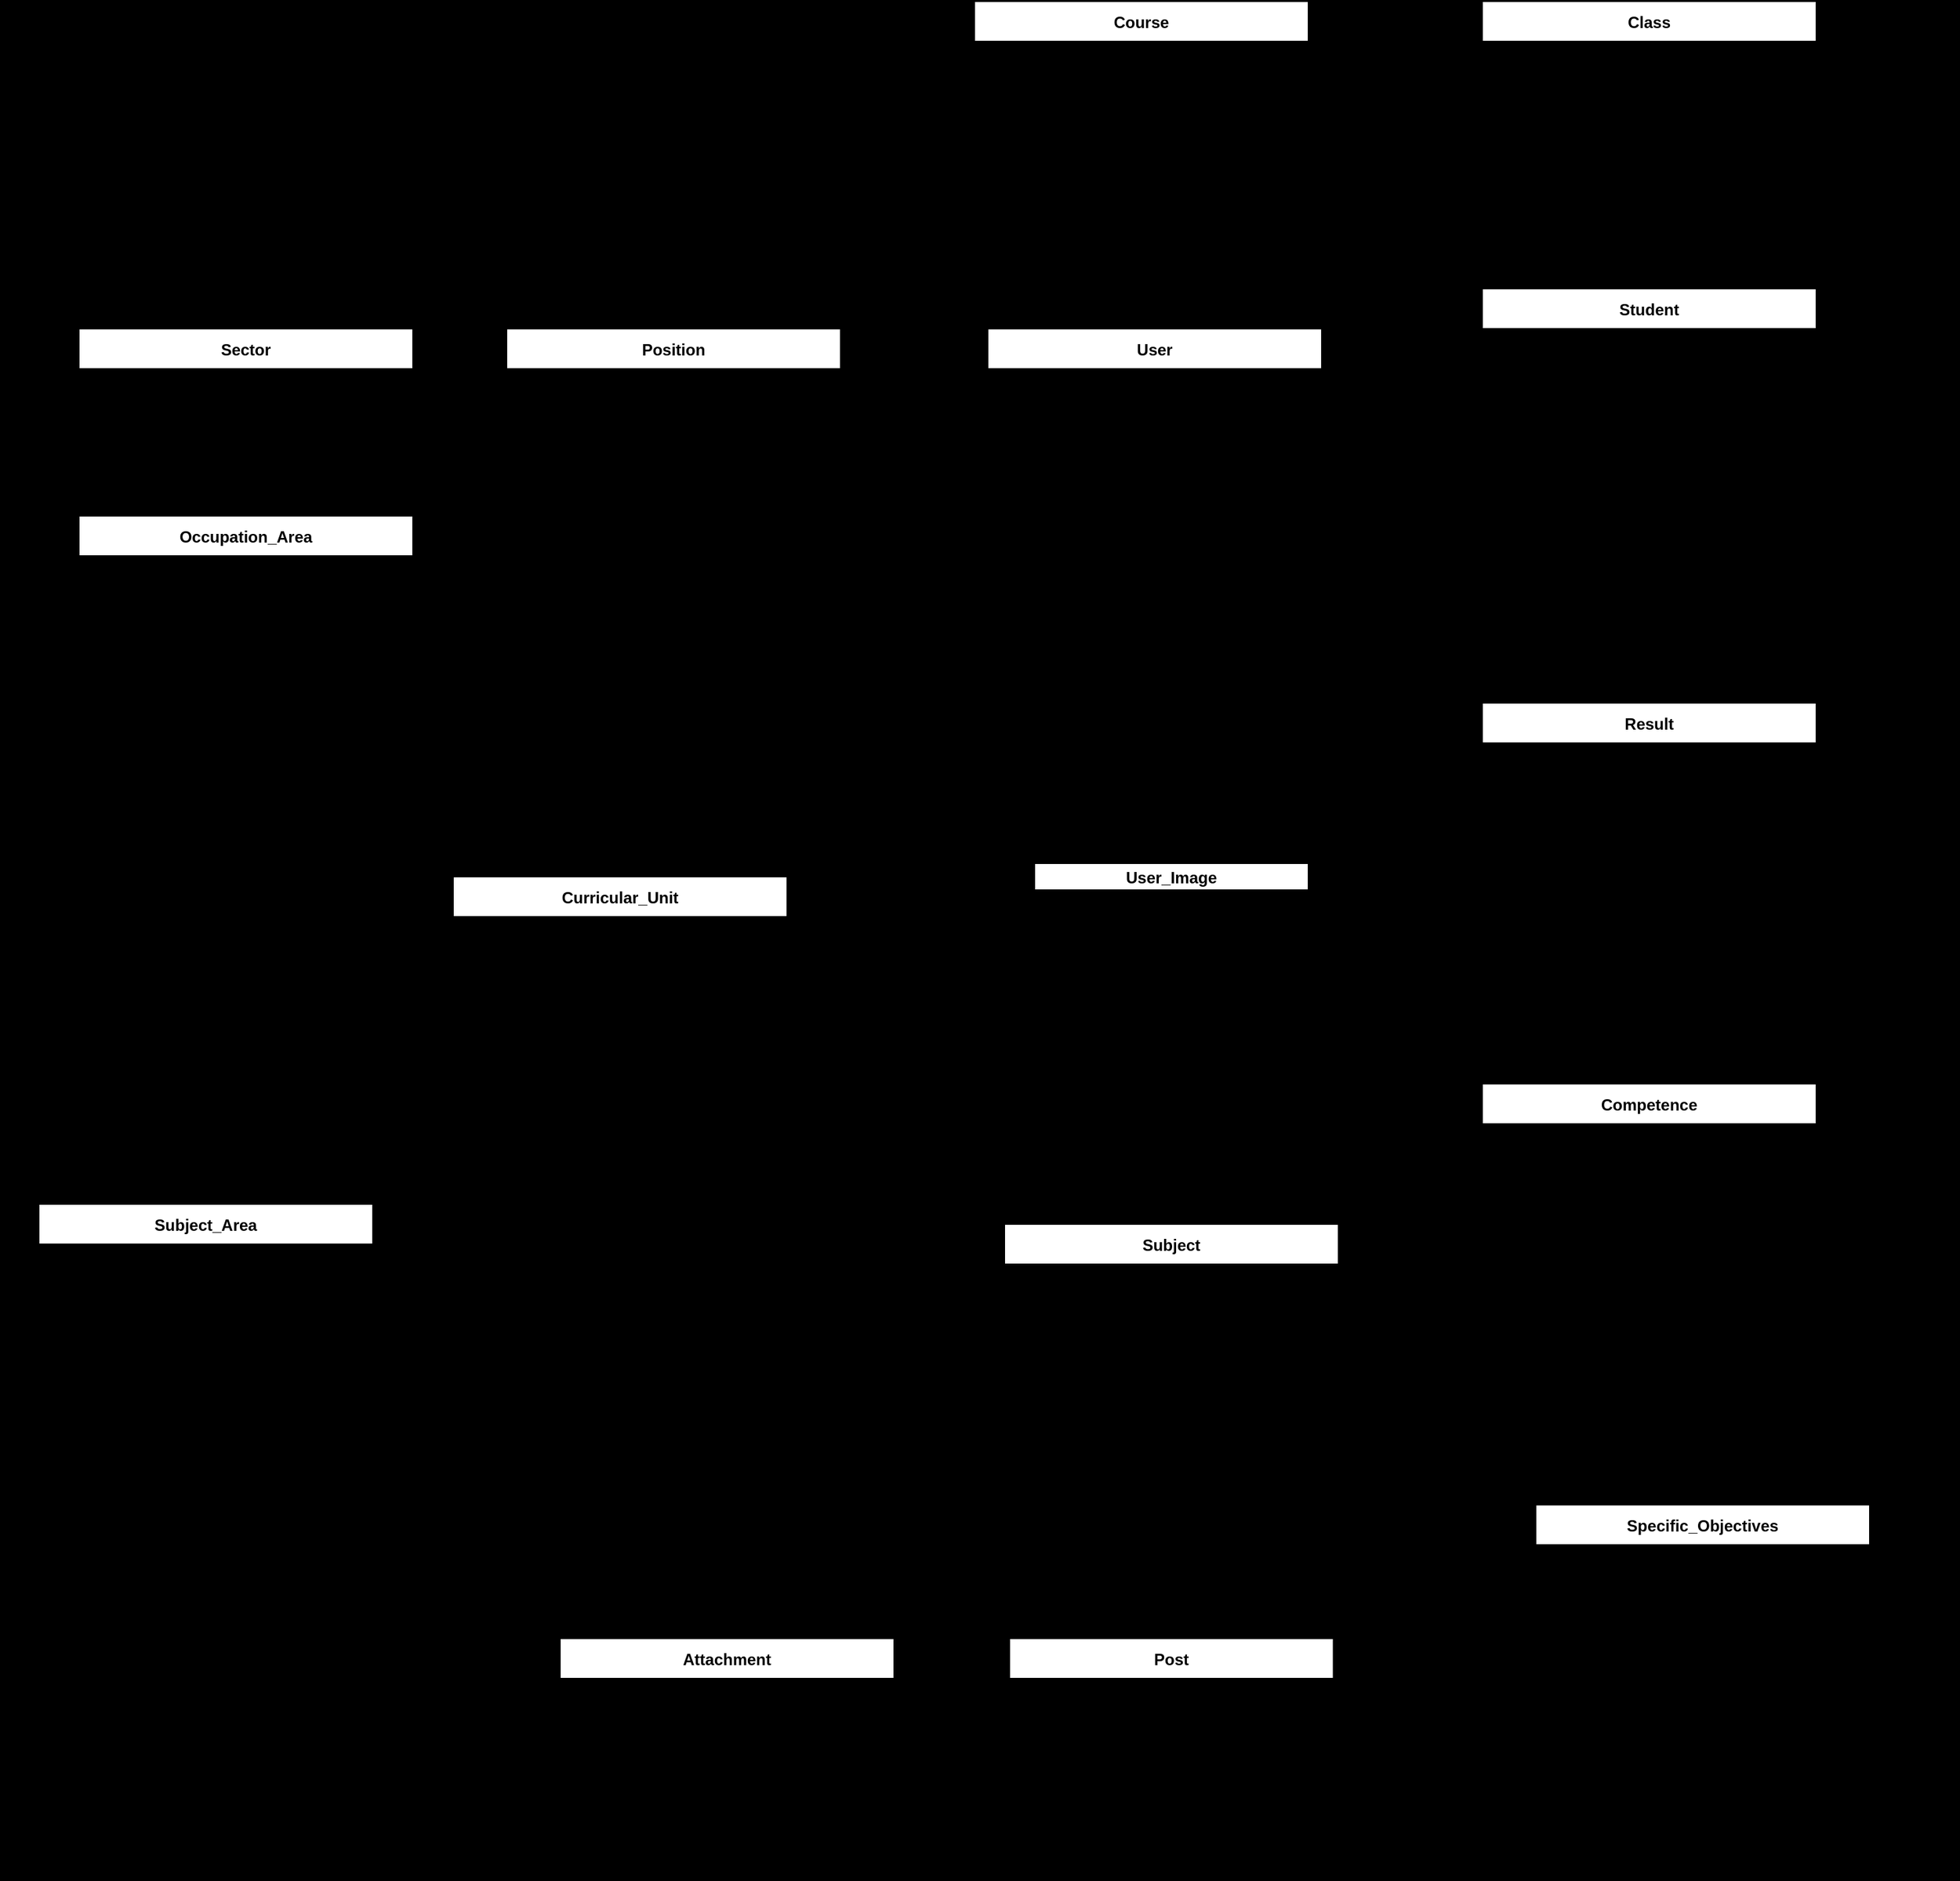 <mxfile>
    <diagram id="R2lEEEUBdFMjLlhIrx00" name="Page-1">
        <mxGraphModel dx="2487" dy="926" grid="0" gridSize="10" guides="1" tooltips="1" connect="1" arrows="1" fold="1" page="0" pageScale="1" pageWidth="850" pageHeight="1100" background="#000000" math="0" shadow="0" extFonts="Permanent Marker^https://fonts.googleapis.com/css?family=Permanent+Marker">
            <root>
                <mxCell id="0"/>
                <mxCell id="1" parent="0"/>
                <mxCell id="LVwDXbfBR7WqoEUQTei3-5" value="Course" style="shape=table;startSize=30;container=1;collapsible=1;childLayout=tableLayout;fixedRows=1;rowLines=0;fontStyle=1;align=center;resizeLast=1;" parent="1" vertex="1">
                    <mxGeometry x="-50" y="60" width="250" height="120" as="geometry">
                        <mxRectangle x="120" y="320" width="80" height="30" as="alternateBounds"/>
                    </mxGeometry>
                </mxCell>
                <mxCell id="LVwDXbfBR7WqoEUQTei3-6" value="" style="shape=partialRectangle;collapsible=0;dropTarget=0;pointerEvents=0;fillColor=none;points=[[0,0.5],[1,0.5]];portConstraint=eastwest;top=0;left=0;right=0;bottom=1;" parent="LVwDXbfBR7WqoEUQTei3-5" vertex="1">
                    <mxGeometry y="30" width="250" height="30" as="geometry"/>
                </mxCell>
                <mxCell id="LVwDXbfBR7WqoEUQTei3-7" value="PK" style="shape=partialRectangle;overflow=hidden;connectable=0;fillColor=none;top=0;left=0;bottom=0;right=0;fontStyle=1;" parent="LVwDXbfBR7WqoEUQTei3-6" vertex="1">
                    <mxGeometry width="30" height="30" as="geometry">
                        <mxRectangle width="30" height="30" as="alternateBounds"/>
                    </mxGeometry>
                </mxCell>
                <mxCell id="LVwDXbfBR7WqoEUQTei3-8" value="id int" style="shape=partialRectangle;overflow=hidden;connectable=0;fillColor=none;top=0;left=0;bottom=0;right=0;align=left;spacingLeft=6;fontStyle=5;" parent="LVwDXbfBR7WqoEUQTei3-6" vertex="1">
                    <mxGeometry x="30" width="220" height="30" as="geometry">
                        <mxRectangle width="220" height="30" as="alternateBounds"/>
                    </mxGeometry>
                </mxCell>
                <mxCell id="LVwDXbfBR7WqoEUQTei3-9" value="" style="shape=partialRectangle;collapsible=0;dropTarget=0;pointerEvents=0;fillColor=none;points=[[0,0.5],[1,0.5]];portConstraint=eastwest;top=0;left=0;right=0;bottom=0;" parent="LVwDXbfBR7WqoEUQTei3-5" vertex="1">
                    <mxGeometry y="60" width="250" height="30" as="geometry"/>
                </mxCell>
                <mxCell id="LVwDXbfBR7WqoEUQTei3-10" value="" style="shape=partialRectangle;overflow=hidden;connectable=0;fillColor=none;top=0;left=0;bottom=0;right=0;" parent="LVwDXbfBR7WqoEUQTei3-9" vertex="1">
                    <mxGeometry width="30" height="30" as="geometry">
                        <mxRectangle width="30" height="30" as="alternateBounds"/>
                    </mxGeometry>
                </mxCell>
                <mxCell id="LVwDXbfBR7WqoEUQTei3-11" value="name: varchar(255) not null" style="shape=partialRectangle;overflow=hidden;connectable=0;fillColor=none;top=0;left=0;bottom=0;right=0;align=left;spacingLeft=6;" parent="LVwDXbfBR7WqoEUQTei3-9" vertex="1">
                    <mxGeometry x="30" width="220" height="30" as="geometry">
                        <mxRectangle width="220" height="30" as="alternateBounds"/>
                    </mxGeometry>
                </mxCell>
                <mxCell id="LVwDXbfBR7WqoEUQTei3-18" value="" style="shape=partialRectangle;collapsible=0;dropTarget=0;pointerEvents=0;fillColor=none;points=[[0,0.5],[1,0.5]];portConstraint=eastwest;top=0;left=0;right=0;bottom=0;" parent="LVwDXbfBR7WqoEUQTei3-5" vertex="1">
                    <mxGeometry y="90" width="250" height="30" as="geometry"/>
                </mxCell>
                <mxCell id="LVwDXbfBR7WqoEUQTei3-19" value="" style="shape=partialRectangle;overflow=hidden;connectable=0;fillColor=none;top=0;left=0;bottom=0;right=0;" parent="LVwDXbfBR7WqoEUQTei3-18" vertex="1">
                    <mxGeometry width="30" height="30" as="geometry">
                        <mxRectangle width="30" height="30" as="alternateBounds"/>
                    </mxGeometry>
                </mxCell>
                <mxCell id="LVwDXbfBR7WqoEUQTei3-20" value="abbreviation: varchar(50) not null" style="shape=partialRectangle;overflow=hidden;connectable=0;fillColor=none;top=0;left=0;bottom=0;right=0;align=left;spacingLeft=6;" parent="LVwDXbfBR7WqoEUQTei3-18" vertex="1">
                    <mxGeometry x="30" width="220" height="30" as="geometry">
                        <mxRectangle width="220" height="30" as="alternateBounds"/>
                    </mxGeometry>
                </mxCell>
                <mxCell id="LVwDXbfBR7WqoEUQTei3-21" value="Class" style="shape=table;startSize=30;container=1;collapsible=1;childLayout=tableLayout;fixedRows=1;rowLines=0;fontStyle=1;align=center;resizeLast=1;" parent="1" vertex="1">
                    <mxGeometry x="330" y="60" width="250" height="150" as="geometry">
                        <mxRectangle x="120" y="320" width="80" height="30" as="alternateBounds"/>
                    </mxGeometry>
                </mxCell>
                <mxCell id="LVwDXbfBR7WqoEUQTei3-22" value="" style="shape=partialRectangle;collapsible=0;dropTarget=0;pointerEvents=0;fillColor=none;points=[[0,0.5],[1,0.5]];portConstraint=eastwest;top=0;left=0;right=0;bottom=1;" parent="LVwDXbfBR7WqoEUQTei3-21" vertex="1">
                    <mxGeometry y="30" width="250" height="30" as="geometry"/>
                </mxCell>
                <mxCell id="LVwDXbfBR7WqoEUQTei3-23" value="PK" style="shape=partialRectangle;overflow=hidden;connectable=0;fillColor=none;top=0;left=0;bottom=0;right=0;fontStyle=1;" parent="LVwDXbfBR7WqoEUQTei3-22" vertex="1">
                    <mxGeometry width="30" height="30" as="geometry">
                        <mxRectangle width="30" height="30" as="alternateBounds"/>
                    </mxGeometry>
                </mxCell>
                <mxCell id="LVwDXbfBR7WqoEUQTei3-24" value="id int" style="shape=partialRectangle;overflow=hidden;connectable=0;fillColor=none;top=0;left=0;bottom=0;right=0;align=left;spacingLeft=6;fontStyle=5;" parent="LVwDXbfBR7WqoEUQTei3-22" vertex="1">
                    <mxGeometry x="30" width="220" height="30" as="geometry">
                        <mxRectangle width="220" height="30" as="alternateBounds"/>
                    </mxGeometry>
                </mxCell>
                <mxCell id="LVwDXbfBR7WqoEUQTei3-25" value="" style="shape=partialRectangle;collapsible=0;dropTarget=0;pointerEvents=0;fillColor=none;points=[[0,0.5],[1,0.5]];portConstraint=eastwest;top=0;left=0;right=0;bottom=0;" parent="LVwDXbfBR7WqoEUQTei3-21" vertex="1">
                    <mxGeometry y="60" width="250" height="30" as="geometry"/>
                </mxCell>
                <mxCell id="LVwDXbfBR7WqoEUQTei3-26" value="" style="shape=partialRectangle;overflow=hidden;connectable=0;fillColor=none;top=0;left=0;bottom=0;right=0;" parent="LVwDXbfBR7WqoEUQTei3-25" vertex="1">
                    <mxGeometry width="30" height="30" as="geometry">
                        <mxRectangle width="30" height="30" as="alternateBounds"/>
                    </mxGeometry>
                </mxCell>
                <mxCell id="LVwDXbfBR7WqoEUQTei3-27" value="name: varchar(255) not null" style="shape=partialRectangle;overflow=hidden;connectable=0;fillColor=none;top=0;left=0;bottom=0;right=0;align=left;spacingLeft=6;" parent="LVwDXbfBR7WqoEUQTei3-25" vertex="1">
                    <mxGeometry x="30" width="220" height="30" as="geometry">
                        <mxRectangle width="220" height="30" as="alternateBounds"/>
                    </mxGeometry>
                </mxCell>
                <mxCell id="LVwDXbfBR7WqoEUQTei3-28" value="" style="shape=partialRectangle;collapsible=0;dropTarget=0;pointerEvents=0;fillColor=none;points=[[0,0.5],[1,0.5]];portConstraint=eastwest;top=0;left=0;right=0;bottom=0;" parent="LVwDXbfBR7WqoEUQTei3-21" vertex="1">
                    <mxGeometry y="90" width="250" height="30" as="geometry"/>
                </mxCell>
                <mxCell id="LVwDXbfBR7WqoEUQTei3-29" value="FK" style="shape=partialRectangle;overflow=hidden;connectable=0;fillColor=none;top=0;left=0;bottom=0;right=0;" parent="LVwDXbfBR7WqoEUQTei3-28" vertex="1">
                    <mxGeometry width="30" height="30" as="geometry">
                        <mxRectangle width="30" height="30" as="alternateBounds"/>
                    </mxGeometry>
                </mxCell>
                <mxCell id="LVwDXbfBR7WqoEUQTei3-30" value="id_course: int not null" style="shape=partialRectangle;overflow=hidden;connectable=0;fillColor=none;top=0;left=0;bottom=0;right=0;align=left;spacingLeft=6;" parent="LVwDXbfBR7WqoEUQTei3-28" vertex="1">
                    <mxGeometry x="30" width="220" height="30" as="geometry">
                        <mxRectangle width="220" height="30" as="alternateBounds"/>
                    </mxGeometry>
                </mxCell>
                <mxCell id="LVwDXbfBR7WqoEUQTei3-234" value="" style="shape=partialRectangle;collapsible=0;dropTarget=0;pointerEvents=0;fillColor=none;points=[[0,0.5],[1,0.5]];portConstraint=eastwest;top=0;left=0;right=0;bottom=0;" parent="LVwDXbfBR7WqoEUQTei3-21" vertex="1">
                    <mxGeometry y="120" width="250" height="30" as="geometry"/>
                </mxCell>
                <mxCell id="LVwDXbfBR7WqoEUQTei3-235" value="" style="shape=partialRectangle;overflow=hidden;connectable=0;fillColor=none;top=0;left=0;bottom=0;right=0;" parent="LVwDXbfBR7WqoEUQTei3-234" vertex="1">
                    <mxGeometry width="30" height="30" as="geometry">
                        <mxRectangle width="30" height="30" as="alternateBounds"/>
                    </mxGeometry>
                </mxCell>
                <mxCell id="LVwDXbfBR7WqoEUQTei3-236" value="is_active: bit not null" style="shape=partialRectangle;overflow=hidden;connectable=0;fillColor=none;top=0;left=0;bottom=0;right=0;align=left;spacingLeft=6;" parent="LVwDXbfBR7WqoEUQTei3-234" vertex="1">
                    <mxGeometry x="30" width="220" height="30" as="geometry">
                        <mxRectangle width="220" height="30" as="alternateBounds"/>
                    </mxGeometry>
                </mxCell>
                <mxCell id="LVwDXbfBR7WqoEUQTei3-31" value="Student" style="shape=table;startSize=30;container=1;collapsible=1;childLayout=tableLayout;fixedRows=1;rowLines=0;fontStyle=1;align=center;resizeLast=1;" parent="1" vertex="1">
                    <mxGeometry x="330" y="275" width="250" height="210" as="geometry">
                        <mxRectangle x="120" y="320" width="80" height="30" as="alternateBounds"/>
                    </mxGeometry>
                </mxCell>
                <mxCell id="LVwDXbfBR7WqoEUQTei3-32" value="" style="shape=partialRectangle;collapsible=0;dropTarget=0;pointerEvents=0;fillColor=none;points=[[0,0.5],[1,0.5]];portConstraint=eastwest;top=0;left=0;right=0;bottom=1;" parent="LVwDXbfBR7WqoEUQTei3-31" vertex="1">
                    <mxGeometry y="30" width="250" height="30" as="geometry"/>
                </mxCell>
                <mxCell id="LVwDXbfBR7WqoEUQTei3-33" value="PK" style="shape=partialRectangle;overflow=hidden;connectable=0;fillColor=none;top=0;left=0;bottom=0;right=0;fontStyle=1;" parent="LVwDXbfBR7WqoEUQTei3-32" vertex="1">
                    <mxGeometry width="30" height="30" as="geometry">
                        <mxRectangle width="30" height="30" as="alternateBounds"/>
                    </mxGeometry>
                </mxCell>
                <mxCell id="LVwDXbfBR7WqoEUQTei3-34" value="id int" style="shape=partialRectangle;overflow=hidden;connectable=0;fillColor=none;top=0;left=0;bottom=0;right=0;align=left;spacingLeft=6;fontStyle=5;" parent="LVwDXbfBR7WqoEUQTei3-32" vertex="1">
                    <mxGeometry x="30" width="220" height="30" as="geometry">
                        <mxRectangle width="220" height="30" as="alternateBounds"/>
                    </mxGeometry>
                </mxCell>
                <mxCell id="LVwDXbfBR7WqoEUQTei3-35" value="" style="shape=partialRectangle;collapsible=0;dropTarget=0;pointerEvents=0;fillColor=none;points=[[0,0.5],[1,0.5]];portConstraint=eastwest;top=0;left=0;right=0;bottom=0;" parent="LVwDXbfBR7WqoEUQTei3-31" vertex="1">
                    <mxGeometry y="60" width="250" height="30" as="geometry"/>
                </mxCell>
                <mxCell id="LVwDXbfBR7WqoEUQTei3-36" value="FK" style="shape=partialRectangle;overflow=hidden;connectable=0;fillColor=none;top=0;left=0;bottom=0;right=0;" parent="LVwDXbfBR7WqoEUQTei3-35" vertex="1">
                    <mxGeometry width="30" height="30" as="geometry">
                        <mxRectangle width="30" height="30" as="alternateBounds"/>
                    </mxGeometry>
                </mxCell>
                <mxCell id="LVwDXbfBR7WqoEUQTei3-37" value="id_user: int not null" style="shape=partialRectangle;overflow=hidden;connectable=0;fillColor=none;top=0;left=0;bottom=0;right=0;align=left;spacingLeft=6;" parent="LVwDXbfBR7WqoEUQTei3-35" vertex="1">
                    <mxGeometry x="30" width="220" height="30" as="geometry">
                        <mxRectangle width="220" height="30" as="alternateBounds"/>
                    </mxGeometry>
                </mxCell>
                <mxCell id="LVwDXbfBR7WqoEUQTei3-38" value="" style="shape=partialRectangle;collapsible=0;dropTarget=0;pointerEvents=0;fillColor=none;points=[[0,0.5],[1,0.5]];portConstraint=eastwest;top=0;left=0;right=0;bottom=0;" parent="LVwDXbfBR7WqoEUQTei3-31" vertex="1">
                    <mxGeometry y="90" width="250" height="30" as="geometry"/>
                </mxCell>
                <mxCell id="LVwDXbfBR7WqoEUQTei3-39" value="FK" style="shape=partialRectangle;overflow=hidden;connectable=0;fillColor=none;top=0;left=0;bottom=0;right=0;" parent="LVwDXbfBR7WqoEUQTei3-38" vertex="1">
                    <mxGeometry width="30" height="30" as="geometry">
                        <mxRectangle width="30" height="30" as="alternateBounds"/>
                    </mxGeometry>
                </mxCell>
                <mxCell id="LVwDXbfBR7WqoEUQTei3-40" value="id_class: int not null" style="shape=partialRectangle;overflow=hidden;connectable=0;fillColor=none;top=0;left=0;bottom=0;right=0;align=left;spacingLeft=6;" parent="LVwDXbfBR7WqoEUQTei3-38" vertex="1">
                    <mxGeometry x="30" width="220" height="30" as="geometry">
                        <mxRectangle width="220" height="30" as="alternateBounds"/>
                    </mxGeometry>
                </mxCell>
                <mxCell id="LVwDXbfBR7WqoEUQTei3-43" value="" style="shape=partialRectangle;collapsible=0;dropTarget=0;pointerEvents=0;fillColor=none;points=[[0,0.5],[1,0.5]];portConstraint=eastwest;top=0;left=0;right=0;bottom=0;" parent="LVwDXbfBR7WqoEUQTei3-31" vertex="1">
                    <mxGeometry y="120" width="250" height="30" as="geometry"/>
                </mxCell>
                <mxCell id="LVwDXbfBR7WqoEUQTei3-44" value="" style="shape=partialRectangle;overflow=hidden;connectable=0;fillColor=none;top=0;left=0;bottom=0;right=0;" parent="LVwDXbfBR7WqoEUQTei3-43" vertex="1">
                    <mxGeometry width="30" height="30" as="geometry">
                        <mxRectangle width="30" height="30" as="alternateBounds"/>
                    </mxGeometry>
                </mxCell>
                <mxCell id="LVwDXbfBR7WqoEUQTei3-45" value="grade: float not null" style="shape=partialRectangle;overflow=hidden;connectable=0;fillColor=none;top=0;left=0;bottom=0;right=0;align=left;spacingLeft=6;" parent="LVwDXbfBR7WqoEUQTei3-43" vertex="1">
                    <mxGeometry x="30" width="220" height="30" as="geometry">
                        <mxRectangle width="220" height="30" as="alternateBounds"/>
                    </mxGeometry>
                </mxCell>
                <mxCell id="LVwDXbfBR7WqoEUQTei3-46" value="" style="shape=partialRectangle;collapsible=0;dropTarget=0;pointerEvents=0;fillColor=none;points=[[0,0.5],[1,0.5]];portConstraint=eastwest;top=0;left=0;right=0;bottom=0;" parent="LVwDXbfBR7WqoEUQTei3-31" vertex="1">
                    <mxGeometry y="150" width="250" height="30" as="geometry"/>
                </mxCell>
                <mxCell id="LVwDXbfBR7WqoEUQTei3-47" value="" style="shape=partialRectangle;overflow=hidden;connectable=0;fillColor=none;top=0;left=0;bottom=0;right=0;" parent="LVwDXbfBR7WqoEUQTei3-46" vertex="1">
                    <mxGeometry width="30" height="30" as="geometry">
                        <mxRectangle width="30" height="30" as="alternateBounds"/>
                    </mxGeometry>
                </mxCell>
                <mxCell id="LVwDXbfBR7WqoEUQTei3-48" value="personal_feedback: varchar(MAX)" style="shape=partialRectangle;overflow=hidden;connectable=0;fillColor=none;top=0;left=0;bottom=0;right=0;align=left;spacingLeft=6;" parent="LVwDXbfBR7WqoEUQTei3-46" vertex="1">
                    <mxGeometry x="30" width="220" height="30" as="geometry">
                        <mxRectangle width="220" height="30" as="alternateBounds"/>
                    </mxGeometry>
                </mxCell>
                <mxCell id="LVwDXbfBR7WqoEUQTei3-49" value="" style="shape=partialRectangle;collapsible=0;dropTarget=0;pointerEvents=0;fillColor=none;points=[[0,0.5],[1,0.5]];portConstraint=eastwest;top=0;left=0;right=0;bottom=0;" parent="LVwDXbfBR7WqoEUQTei3-31" vertex="1">
                    <mxGeometry y="180" width="250" height="30" as="geometry"/>
                </mxCell>
                <mxCell id="LVwDXbfBR7WqoEUQTei3-50" value="" style="shape=partialRectangle;overflow=hidden;connectable=0;fillColor=none;top=0;left=0;bottom=0;right=0;" parent="LVwDXbfBR7WqoEUQTei3-49" vertex="1">
                    <mxGeometry width="30" height="30" as="geometry">
                        <mxRectangle width="30" height="30" as="alternateBounds"/>
                    </mxGeometry>
                </mxCell>
                <mxCell id="LVwDXbfBR7WqoEUQTei3-51" value="is_active: bit not null" style="shape=partialRectangle;overflow=hidden;connectable=0;fillColor=none;top=0;left=0;bottom=0;right=0;align=left;spacingLeft=6;" parent="LVwDXbfBR7WqoEUQTei3-49" vertex="1">
                    <mxGeometry x="30" width="220" height="30" as="geometry">
                        <mxRectangle width="220" height="30" as="alternateBounds"/>
                    </mxGeometry>
                </mxCell>
                <mxCell id="LVwDXbfBR7WqoEUQTei3-53" value="Result" style="shape=table;startSize=30;container=1;collapsible=1;childLayout=tableLayout;fixedRows=1;rowLines=0;fontStyle=1;align=center;resizeLast=1;" parent="1" vertex="1">
                    <mxGeometry x="330" y="585" width="250" height="210" as="geometry">
                        <mxRectangle x="120" y="320" width="80" height="30" as="alternateBounds"/>
                    </mxGeometry>
                </mxCell>
                <mxCell id="LVwDXbfBR7WqoEUQTei3-54" value="" style="shape=partialRectangle;collapsible=0;dropTarget=0;pointerEvents=0;fillColor=none;points=[[0,0.5],[1,0.5]];portConstraint=eastwest;top=0;left=0;right=0;bottom=1;" parent="LVwDXbfBR7WqoEUQTei3-53" vertex="1">
                    <mxGeometry y="30" width="250" height="30" as="geometry"/>
                </mxCell>
                <mxCell id="LVwDXbfBR7WqoEUQTei3-55" value="PK" style="shape=partialRectangle;overflow=hidden;connectable=0;fillColor=none;top=0;left=0;bottom=0;right=0;fontStyle=1;" parent="LVwDXbfBR7WqoEUQTei3-54" vertex="1">
                    <mxGeometry width="30" height="30" as="geometry">
                        <mxRectangle width="30" height="30" as="alternateBounds"/>
                    </mxGeometry>
                </mxCell>
                <mxCell id="LVwDXbfBR7WqoEUQTei3-56" value="id int" style="shape=partialRectangle;overflow=hidden;connectable=0;fillColor=none;top=0;left=0;bottom=0;right=0;align=left;spacingLeft=6;fontStyle=5;" parent="LVwDXbfBR7WqoEUQTei3-54" vertex="1">
                    <mxGeometry x="30" width="220" height="30" as="geometry">
                        <mxRectangle width="220" height="30" as="alternateBounds"/>
                    </mxGeometry>
                </mxCell>
                <mxCell id="LVwDXbfBR7WqoEUQTei3-57" value="" style="shape=partialRectangle;collapsible=0;dropTarget=0;pointerEvents=0;fillColor=none;points=[[0,0.5],[1,0.5]];portConstraint=eastwest;top=0;left=0;right=0;bottom=0;" parent="LVwDXbfBR7WqoEUQTei3-53" vertex="1">
                    <mxGeometry y="60" width="250" height="30" as="geometry"/>
                </mxCell>
                <mxCell id="LVwDXbfBR7WqoEUQTei3-58" value="FK" style="shape=partialRectangle;overflow=hidden;connectable=0;fillColor=none;top=0;left=0;bottom=0;right=0;" parent="LVwDXbfBR7WqoEUQTei3-57" vertex="1">
                    <mxGeometry width="30" height="30" as="geometry">
                        <mxRectangle width="30" height="30" as="alternateBounds"/>
                    </mxGeometry>
                </mxCell>
                <mxCell id="LVwDXbfBR7WqoEUQTei3-59" value="student_id: int" style="shape=partialRectangle;overflow=hidden;connectable=0;fillColor=none;top=0;left=0;bottom=0;right=0;align=left;spacingLeft=6;" parent="LVwDXbfBR7WqoEUQTei3-57" vertex="1">
                    <mxGeometry x="30" width="220" height="30" as="geometry">
                        <mxRectangle width="220" height="30" as="alternateBounds"/>
                    </mxGeometry>
                </mxCell>
                <mxCell id="LVwDXbfBR7WqoEUQTei3-63" value="" style="shape=partialRectangle;collapsible=0;dropTarget=0;pointerEvents=0;fillColor=none;points=[[0,0.5],[1,0.5]];portConstraint=eastwest;top=0;left=0;right=0;bottom=0;" parent="LVwDXbfBR7WqoEUQTei3-53" vertex="1">
                    <mxGeometry y="90" width="250" height="30" as="geometry"/>
                </mxCell>
                <mxCell id="LVwDXbfBR7WqoEUQTei3-64" value="FK" style="shape=partialRectangle;overflow=hidden;connectable=0;fillColor=none;top=0;left=0;bottom=0;right=0;" parent="LVwDXbfBR7WqoEUQTei3-63" vertex="1">
                    <mxGeometry width="30" height="30" as="geometry">
                        <mxRectangle width="30" height="30" as="alternateBounds"/>
                    </mxGeometry>
                </mxCell>
                <mxCell id="LVwDXbfBR7WqoEUQTei3-65" value="competence_id: int" style="shape=partialRectangle;overflow=hidden;connectable=0;fillColor=none;top=0;left=0;bottom=0;right=0;align=left;spacingLeft=6;" parent="LVwDXbfBR7WqoEUQTei3-63" vertex="1">
                    <mxGeometry x="30" width="220" height="30" as="geometry">
                        <mxRectangle width="220" height="30" as="alternateBounds"/>
                    </mxGeometry>
                </mxCell>
                <mxCell id="LVwDXbfBR7WqoEUQTei3-60" value="" style="shape=partialRectangle;collapsible=0;dropTarget=0;pointerEvents=0;fillColor=none;points=[[0,0.5],[1,0.5]];portConstraint=eastwest;top=0;left=0;right=0;bottom=0;" parent="LVwDXbfBR7WqoEUQTei3-53" vertex="1">
                    <mxGeometry y="120" width="250" height="30" as="geometry"/>
                </mxCell>
                <mxCell id="LVwDXbfBR7WqoEUQTei3-61" value="" style="shape=partialRectangle;overflow=hidden;connectable=0;fillColor=none;top=0;left=0;bottom=0;right=0;" parent="LVwDXbfBR7WqoEUQTei3-60" vertex="1">
                    <mxGeometry width="30" height="30" as="geometry">
                        <mxRectangle width="30" height="30" as="alternateBounds"/>
                    </mxGeometry>
                </mxCell>
                <mxCell id="LVwDXbfBR7WqoEUQTei3-62" value="feedback: varchar(max)" style="shape=partialRectangle;overflow=hidden;connectable=0;fillColor=none;top=0;left=0;bottom=0;right=0;align=left;spacingLeft=6;" parent="LVwDXbfBR7WqoEUQTei3-60" vertex="1">
                    <mxGeometry x="30" width="220" height="30" as="geometry">
                        <mxRectangle width="220" height="30" as="alternateBounds"/>
                    </mxGeometry>
                </mxCell>
                <mxCell id="100" style="shape=partialRectangle;collapsible=0;dropTarget=0;pointerEvents=0;fillColor=none;points=[[0,0.5],[1,0.5]];portConstraint=eastwest;top=0;left=0;right=0;bottom=0;" parent="LVwDXbfBR7WqoEUQTei3-53" vertex="1">
                    <mxGeometry y="150" width="250" height="30" as="geometry"/>
                </mxCell>
                <mxCell id="101" style="shape=partialRectangle;overflow=hidden;connectable=0;fillColor=none;top=0;left=0;bottom=0;right=0;" parent="100" vertex="1">
                    <mxGeometry width="30" height="30" as="geometry">
                        <mxRectangle width="30" height="30" as="alternateBounds"/>
                    </mxGeometry>
                </mxCell>
                <mxCell id="102" value="aptitude tinyint null" style="shape=partialRectangle;overflow=hidden;connectable=0;fillColor=none;top=0;left=0;bottom=0;right=0;align=left;spacingLeft=6;" parent="100" vertex="1">
                    <mxGeometry x="30" width="220" height="30" as="geometry">
                        <mxRectangle width="220" height="30" as="alternateBounds"/>
                    </mxGeometry>
                </mxCell>
                <mxCell id="LVwDXbfBR7WqoEUQTei3-66" value="" style="shape=partialRectangle;collapsible=0;dropTarget=0;pointerEvents=0;fillColor=none;points=[[0,0.5],[1,0.5]];portConstraint=eastwest;top=0;left=0;right=0;bottom=0;" parent="LVwDXbfBR7WqoEUQTei3-53" vertex="1">
                    <mxGeometry y="180" width="250" height="30" as="geometry"/>
                </mxCell>
                <mxCell id="LVwDXbfBR7WqoEUQTei3-67" value="" style="shape=partialRectangle;overflow=hidden;connectable=0;fillColor=none;top=0;left=0;bottom=0;right=0;" parent="LVwDXbfBR7WqoEUQTei3-66" vertex="1">
                    <mxGeometry width="30" height="30" as="geometry">
                        <mxRectangle width="30" height="30" as="alternateBounds"/>
                    </mxGeometry>
                </mxCell>
                <mxCell id="LVwDXbfBR7WqoEUQTei3-68" value="is_active: bit not null" style="shape=partialRectangle;overflow=hidden;connectable=0;fillColor=none;top=0;left=0;bottom=0;right=0;align=left;spacingLeft=6;" parent="LVwDXbfBR7WqoEUQTei3-66" vertex="1">
                    <mxGeometry x="30" width="220" height="30" as="geometry">
                        <mxRectangle width="220" height="30" as="alternateBounds"/>
                    </mxGeometry>
                </mxCell>
                <mxCell id="LVwDXbfBR7WqoEUQTei3-71" value="Competence" style="shape=table;startSize=30;container=1;collapsible=1;childLayout=tableLayout;fixedRows=1;rowLines=0;fontStyle=1;align=center;resizeLast=1;" parent="1" vertex="1">
                    <mxGeometry x="330" y="870" width="250" height="150" as="geometry">
                        <mxRectangle x="120" y="320" width="80" height="30" as="alternateBounds"/>
                    </mxGeometry>
                </mxCell>
                <mxCell id="LVwDXbfBR7WqoEUQTei3-72" value="" style="shape=partialRectangle;collapsible=0;dropTarget=0;pointerEvents=0;fillColor=none;points=[[0,0.5],[1,0.5]];portConstraint=eastwest;top=0;left=0;right=0;bottom=1;" parent="LVwDXbfBR7WqoEUQTei3-71" vertex="1">
                    <mxGeometry y="30" width="250" height="30" as="geometry"/>
                </mxCell>
                <mxCell id="LVwDXbfBR7WqoEUQTei3-73" value="PK" style="shape=partialRectangle;overflow=hidden;connectable=0;fillColor=none;top=0;left=0;bottom=0;right=0;fontStyle=1;" parent="LVwDXbfBR7WqoEUQTei3-72" vertex="1">
                    <mxGeometry width="30" height="30" as="geometry">
                        <mxRectangle width="30" height="30" as="alternateBounds"/>
                    </mxGeometry>
                </mxCell>
                <mxCell id="LVwDXbfBR7WqoEUQTei3-74" value="id int" style="shape=partialRectangle;overflow=hidden;connectable=0;fillColor=none;top=0;left=0;bottom=0;right=0;align=left;spacingLeft=6;fontStyle=5;" parent="LVwDXbfBR7WqoEUQTei3-72" vertex="1">
                    <mxGeometry x="30" width="220" height="30" as="geometry">
                        <mxRectangle width="220" height="30" as="alternateBounds"/>
                    </mxGeometry>
                </mxCell>
                <mxCell id="11" style="shape=partialRectangle;collapsible=0;dropTarget=0;pointerEvents=0;fillColor=none;points=[[0,0.5],[1,0.5]];portConstraint=eastwest;top=0;left=0;right=0;bottom=0;" parent="LVwDXbfBR7WqoEUQTei3-71" vertex="1">
                    <mxGeometry y="60" width="250" height="30" as="geometry"/>
                </mxCell>
                <mxCell id="12" value="FK" style="shape=partialRectangle;overflow=hidden;connectable=0;fillColor=none;top=0;left=0;bottom=0;right=0;" parent="11" vertex="1">
                    <mxGeometry width="30" height="30" as="geometry">
                        <mxRectangle width="30" height="30" as="alternateBounds"/>
                    </mxGeometry>
                </mxCell>
                <mxCell id="13" value="subject_id: int not null" style="shape=partialRectangle;overflow=hidden;connectable=0;fillColor=none;top=0;left=0;bottom=0;right=0;align=left;spacingLeft=6;" parent="11" vertex="1">
                    <mxGeometry x="30" width="220" height="30" as="geometry">
                        <mxRectangle width="220" height="30" as="alternateBounds"/>
                    </mxGeometry>
                </mxCell>
                <mxCell id="LVwDXbfBR7WqoEUQTei3-75" value="" style="shape=partialRectangle;collapsible=0;dropTarget=0;pointerEvents=0;fillColor=none;points=[[0,0.5],[1,0.5]];portConstraint=eastwest;top=0;left=0;right=0;bottom=0;" parent="LVwDXbfBR7WqoEUQTei3-71" vertex="1">
                    <mxGeometry y="90" width="250" height="30" as="geometry"/>
                </mxCell>
                <mxCell id="LVwDXbfBR7WqoEUQTei3-76" value="" style="shape=partialRectangle;overflow=hidden;connectable=0;fillColor=none;top=0;left=0;bottom=0;right=0;" parent="LVwDXbfBR7WqoEUQTei3-75" vertex="1">
                    <mxGeometry width="30" height="30" as="geometry">
                        <mxRectangle width="30" height="30" as="alternateBounds"/>
                    </mxGeometry>
                </mxCell>
                <mxCell id="LVwDXbfBR7WqoEUQTei3-77" value="descriptrion: varchar(255) not null" style="shape=partialRectangle;overflow=hidden;connectable=0;fillColor=none;top=0;left=0;bottom=0;right=0;align=left;spacingLeft=6;" parent="LVwDXbfBR7WqoEUQTei3-75" vertex="1">
                    <mxGeometry x="30" width="220" height="30" as="geometry">
                        <mxRectangle width="220" height="30" as="alternateBounds"/>
                    </mxGeometry>
                </mxCell>
                <mxCell id="8" style="shape=partialRectangle;collapsible=0;dropTarget=0;pointerEvents=0;fillColor=none;points=[[0,0.5],[1,0.5]];portConstraint=eastwest;top=0;left=0;right=0;bottom=0;" parent="LVwDXbfBR7WqoEUQTei3-71" vertex="1">
                    <mxGeometry y="120" width="250" height="30" as="geometry"/>
                </mxCell>
                <mxCell id="9" style="shape=partialRectangle;overflow=hidden;connectable=0;fillColor=none;top=0;left=0;bottom=0;right=0;" parent="8" vertex="1">
                    <mxGeometry width="30" height="30" as="geometry">
                        <mxRectangle width="30" height="30" as="alternateBounds"/>
                    </mxGeometry>
                </mxCell>
                <mxCell id="10" value="is_active: bit not null" style="shape=partialRectangle;overflow=hidden;connectable=0;fillColor=none;top=0;left=0;bottom=0;right=0;align=left;spacingLeft=6;" parent="8" vertex="1">
                    <mxGeometry x="30" width="220" height="30" as="geometry">
                        <mxRectangle width="220" height="30" as="alternateBounds"/>
                    </mxGeometry>
                </mxCell>
                <mxCell id="LVwDXbfBR7WqoEUQTei3-96" value="Specific_Objectives" style="shape=table;startSize=30;container=1;collapsible=1;childLayout=tableLayout;fixedRows=1;rowLines=0;fontStyle=1;align=center;resizeLast=1;" parent="1" vertex="1">
                    <mxGeometry x="370" y="1185" width="250" height="240" as="geometry">
                        <mxRectangle x="120" y="320" width="80" height="30" as="alternateBounds"/>
                    </mxGeometry>
                </mxCell>
                <mxCell id="LVwDXbfBR7WqoEUQTei3-97" value="" style="shape=partialRectangle;collapsible=0;dropTarget=0;pointerEvents=0;fillColor=none;points=[[0,0.5],[1,0.5]];portConstraint=eastwest;top=0;left=0;right=0;bottom=1;" parent="LVwDXbfBR7WqoEUQTei3-96" vertex="1">
                    <mxGeometry y="30" width="250" height="30" as="geometry"/>
                </mxCell>
                <mxCell id="LVwDXbfBR7WqoEUQTei3-98" value="PK" style="shape=partialRectangle;overflow=hidden;connectable=0;fillColor=none;top=0;left=0;bottom=0;right=0;fontStyle=1;" parent="LVwDXbfBR7WqoEUQTei3-97" vertex="1">
                    <mxGeometry width="30" height="30" as="geometry">
                        <mxRectangle width="30" height="30" as="alternateBounds"/>
                    </mxGeometry>
                </mxCell>
                <mxCell id="LVwDXbfBR7WqoEUQTei3-99" value="id int" style="shape=partialRectangle;overflow=hidden;connectable=0;fillColor=none;top=0;left=0;bottom=0;right=0;align=left;spacingLeft=6;fontStyle=5;" parent="LVwDXbfBR7WqoEUQTei3-97" vertex="1">
                    <mxGeometry x="30" width="220" height="30" as="geometry">
                        <mxRectangle width="220" height="30" as="alternateBounds"/>
                    </mxGeometry>
                </mxCell>
                <mxCell id="LVwDXbfBR7WqoEUQTei3-112" value="" style="shape=partialRectangle;collapsible=0;dropTarget=0;pointerEvents=0;fillColor=none;points=[[0,0.5],[1,0.5]];portConstraint=eastwest;top=0;left=0;right=0;bottom=0;" parent="LVwDXbfBR7WqoEUQTei3-96" vertex="1">
                    <mxGeometry y="60" width="250" height="30" as="geometry"/>
                </mxCell>
                <mxCell id="LVwDXbfBR7WqoEUQTei3-113" value="FK" style="shape=partialRectangle;overflow=hidden;connectable=0;fillColor=none;top=0;left=0;bottom=0;right=0;" parent="LVwDXbfBR7WqoEUQTei3-112" vertex="1">
                    <mxGeometry width="30" height="30" as="geometry">
                        <mxRectangle width="30" height="30" as="alternateBounds"/>
                    </mxGeometry>
                </mxCell>
                <mxCell id="LVwDXbfBR7WqoEUQTei3-114" value="subject_id: int not null" style="shape=partialRectangle;overflow=hidden;connectable=0;fillColor=none;top=0;left=0;bottom=0;right=0;align=left;spacingLeft=6;" parent="LVwDXbfBR7WqoEUQTei3-112" vertex="1">
                    <mxGeometry x="30" width="220" height="30" as="geometry">
                        <mxRectangle width="220" height="30" as="alternateBounds"/>
                    </mxGeometry>
                </mxCell>
                <mxCell id="LVwDXbfBR7WqoEUQTei3-100" value="" style="shape=partialRectangle;collapsible=0;dropTarget=0;pointerEvents=0;fillColor=none;points=[[0,0.5],[1,0.5]];portConstraint=eastwest;top=0;left=0;right=0;bottom=0;" parent="LVwDXbfBR7WqoEUQTei3-96" vertex="1">
                    <mxGeometry y="90" width="250" height="30" as="geometry"/>
                </mxCell>
                <mxCell id="LVwDXbfBR7WqoEUQTei3-101" value="" style="shape=partialRectangle;overflow=hidden;connectable=0;fillColor=none;top=0;left=0;bottom=0;right=0;" parent="LVwDXbfBR7WqoEUQTei3-100" vertex="1">
                    <mxGeometry width="30" height="30" as="geometry">
                        <mxRectangle width="30" height="30" as="alternateBounds"/>
                    </mxGeometry>
                </mxCell>
                <mxCell id="LVwDXbfBR7WqoEUQTei3-102" value="identification: varchar(300) not null" style="shape=partialRectangle;overflow=hidden;connectable=0;fillColor=none;top=0;left=0;bottom=0;right=0;align=left;spacingLeft=6;" parent="LVwDXbfBR7WqoEUQTei3-100" vertex="1">
                    <mxGeometry x="30" width="220" height="30" as="geometry">
                        <mxRectangle width="220" height="30" as="alternateBounds"/>
                    </mxGeometry>
                </mxCell>
                <mxCell id="LVwDXbfBR7WqoEUQTei3-103" value="" style="shape=partialRectangle;collapsible=0;dropTarget=0;pointerEvents=0;fillColor=none;points=[[0,0.5],[1,0.5]];portConstraint=eastwest;top=0;left=0;right=0;bottom=0;" parent="LVwDXbfBR7WqoEUQTei3-96" vertex="1">
                    <mxGeometry y="120" width="250" height="30" as="geometry"/>
                </mxCell>
                <mxCell id="LVwDXbfBR7WqoEUQTei3-104" value="" style="shape=partialRectangle;overflow=hidden;connectable=0;fillColor=none;top=0;left=0;bottom=0;right=0;" parent="LVwDXbfBR7WqoEUQTei3-103" vertex="1">
                    <mxGeometry width="30" height="30" as="geometry">
                        <mxRectangle width="30" height="30" as="alternateBounds"/>
                    </mxGeometry>
                </mxCell>
                <mxCell id="LVwDXbfBR7WqoEUQTei3-105" value="ressources: varchar(300) null" style="shape=partialRectangle;overflow=hidden;connectable=0;fillColor=none;top=0;left=0;bottom=0;right=0;align=left;spacingLeft=6;" parent="LVwDXbfBR7WqoEUQTei3-103" vertex="1">
                    <mxGeometry x="30" width="220" height="30" as="geometry">
                        <mxRectangle width="220" height="30" as="alternateBounds"/>
                    </mxGeometry>
                </mxCell>
                <mxCell id="LVwDXbfBR7WqoEUQTei3-106" value="" style="shape=partialRectangle;collapsible=0;dropTarget=0;pointerEvents=0;fillColor=none;points=[[0,0.5],[1,0.5]];portConstraint=eastwest;top=0;left=0;right=0;bottom=0;" parent="LVwDXbfBR7WqoEUQTei3-96" vertex="1">
                    <mxGeometry y="150" width="250" height="30" as="geometry"/>
                </mxCell>
                <mxCell id="LVwDXbfBR7WqoEUQTei3-107" value="" style="shape=partialRectangle;overflow=hidden;connectable=0;fillColor=none;top=0;left=0;bottom=0;right=0;" parent="LVwDXbfBR7WqoEUQTei3-106" vertex="1">
                    <mxGeometry width="30" height="30" as="geometry">
                        <mxRectangle width="30" height="30" as="alternateBounds"/>
                    </mxGeometry>
                </mxCell>
                <mxCell id="LVwDXbfBR7WqoEUQTei3-108" value="time: int not null" style="shape=partialRectangle;overflow=hidden;connectable=0;fillColor=none;top=0;left=0;bottom=0;right=0;align=left;spacingLeft=6;" parent="LVwDXbfBR7WqoEUQTei3-106" vertex="1">
                    <mxGeometry x="30" width="220" height="30" as="geometry">
                        <mxRectangle width="220" height="30" as="alternateBounds"/>
                    </mxGeometry>
                </mxCell>
                <mxCell id="LVwDXbfBR7WqoEUQTei3-109" value="" style="shape=partialRectangle;collapsible=0;dropTarget=0;pointerEvents=0;fillColor=none;points=[[0,0.5],[1,0.5]];portConstraint=eastwest;top=0;left=0;right=0;bottom=0;" parent="LVwDXbfBR7WqoEUQTei3-96" vertex="1">
                    <mxGeometry y="180" width="250" height="30" as="geometry"/>
                </mxCell>
                <mxCell id="LVwDXbfBR7WqoEUQTei3-110" value="" style="shape=partialRectangle;overflow=hidden;connectable=0;fillColor=none;top=0;left=0;bottom=0;right=0;" parent="LVwDXbfBR7WqoEUQTei3-109" vertex="1">
                    <mxGeometry width="30" height="30" as="geometry">
                        <mxRectangle width="30" height="30" as="alternateBounds"/>
                    </mxGeometry>
                </mxCell>
                <mxCell id="LVwDXbfBR7WqoEUQTei3-111" value="evaluation_criteria: varchar(500) null" style="shape=partialRectangle;overflow=hidden;connectable=0;fillColor=none;top=0;left=0;bottom=0;right=0;align=left;spacingLeft=6;" parent="LVwDXbfBR7WqoEUQTei3-109" vertex="1">
                    <mxGeometry x="30" width="220" height="30" as="geometry">
                        <mxRectangle width="220" height="30" as="alternateBounds"/>
                    </mxGeometry>
                </mxCell>
                <mxCell id="LVwDXbfBR7WqoEUQTei3-115" value="" style="shape=partialRectangle;collapsible=0;dropTarget=0;pointerEvents=0;fillColor=none;points=[[0,0.5],[1,0.5]];portConstraint=eastwest;top=0;left=0;right=0;bottom=0;" parent="LVwDXbfBR7WqoEUQTei3-96" vertex="1">
                    <mxGeometry y="210" width="250" height="30" as="geometry"/>
                </mxCell>
                <mxCell id="LVwDXbfBR7WqoEUQTei3-116" value="" style="shape=partialRectangle;overflow=hidden;connectable=0;fillColor=none;top=0;left=0;bottom=0;right=0;" parent="LVwDXbfBR7WqoEUQTei3-115" vertex="1">
                    <mxGeometry width="30" height="30" as="geometry">
                        <mxRectangle width="30" height="30" as="alternateBounds"/>
                    </mxGeometry>
                </mxCell>
                <mxCell id="LVwDXbfBR7WqoEUQTei3-117" value="is_active: bit not null" style="shape=partialRectangle;overflow=hidden;connectable=0;fillColor=none;top=0;left=0;bottom=0;right=0;align=left;spacingLeft=6;" parent="LVwDXbfBR7WqoEUQTei3-115" vertex="1">
                    <mxGeometry x="30" width="220" height="30" as="geometry">
                        <mxRectangle width="220" height="30" as="alternateBounds"/>
                    </mxGeometry>
                </mxCell>
                <mxCell id="14" style="edgeStyle=orthogonalEdgeStyle;html=1;endArrow=ERoneToMany;endFill=0;startArrow=ERone;startFill=0;" parent="1" source="LVwDXbfBR7WqoEUQTei3-132" target="LVwDXbfBR7WqoEUQTei3-71" edge="1">
                    <mxGeometry relative="1" as="geometry">
                        <Array as="points">
                            <mxPoint x="98" y="920"/>
                        </Array>
                    </mxGeometry>
                </mxCell>
                <mxCell id="25" style="edgeStyle=orthogonalEdgeStyle;html=1;endArrow=ERone;endFill=0;startArrow=ERoneToMany;startFill=0;" parent="1" source="LVwDXbfBR7WqoEUQTei3-132" edge="1">
                    <mxGeometry relative="1" as="geometry">
                        <mxPoint x="580" y="145" as="targetPoint"/>
                        <Array as="points">
                            <mxPoint x="677" y="1060"/>
                            <mxPoint x="677" y="145"/>
                        </Array>
                    </mxGeometry>
                </mxCell>
                <mxCell id="LVwDXbfBR7WqoEUQTei3-132" value="Subject" style="shape=table;startSize=30;container=1;collapsible=1;childLayout=tableLayout;fixedRows=1;rowLines=0;fontStyle=1;align=center;resizeLast=1;" parent="1" vertex="1">
                    <mxGeometry x="-27.5" y="975" width="250" height="210" as="geometry">
                        <mxRectangle x="80" y="1480" width="80" height="30" as="alternateBounds"/>
                    </mxGeometry>
                </mxCell>
                <mxCell id="LVwDXbfBR7WqoEUQTei3-133" value="" style="shape=partialRectangle;collapsible=0;dropTarget=0;pointerEvents=0;fillColor=none;points=[[0,0.5],[1,0.5]];portConstraint=eastwest;top=0;left=0;right=0;bottom=1;" parent="LVwDXbfBR7WqoEUQTei3-132" vertex="1">
                    <mxGeometry y="30" width="250" height="30" as="geometry"/>
                </mxCell>
                <mxCell id="LVwDXbfBR7WqoEUQTei3-134" value="PK" style="shape=partialRectangle;overflow=hidden;connectable=0;fillColor=none;top=0;left=0;bottom=0;right=0;fontStyle=1;" parent="LVwDXbfBR7WqoEUQTei3-133" vertex="1">
                    <mxGeometry width="30" height="30" as="geometry">
                        <mxRectangle width="30" height="30" as="alternateBounds"/>
                    </mxGeometry>
                </mxCell>
                <mxCell id="LVwDXbfBR7WqoEUQTei3-135" value="id int" style="shape=partialRectangle;overflow=hidden;connectable=0;fillColor=none;top=0;left=0;bottom=0;right=0;align=left;spacingLeft=6;fontStyle=5;" parent="LVwDXbfBR7WqoEUQTei3-133" vertex="1">
                    <mxGeometry x="30" width="220" height="30" as="geometry">
                        <mxRectangle width="220" height="30" as="alternateBounds"/>
                    </mxGeometry>
                </mxCell>
                <mxCell id="LVwDXbfBR7WqoEUQTei3-136" value="" style="shape=partialRectangle;collapsible=0;dropTarget=0;pointerEvents=0;fillColor=none;points=[[0,0.5],[1,0.5]];portConstraint=eastwest;top=0;left=0;right=0;bottom=0;" parent="LVwDXbfBR7WqoEUQTei3-132" vertex="1">
                    <mxGeometry y="60" width="250" height="30" as="geometry"/>
                </mxCell>
                <mxCell id="LVwDXbfBR7WqoEUQTei3-137" value="FK" style="shape=partialRectangle;overflow=hidden;connectable=0;fillColor=none;top=0;left=0;bottom=0;right=0;" parent="LVwDXbfBR7WqoEUQTei3-136" vertex="1">
                    <mxGeometry width="30" height="30" as="geometry">
                        <mxRectangle width="30" height="30" as="alternateBounds"/>
                    </mxGeometry>
                </mxCell>
                <mxCell id="LVwDXbfBR7WqoEUQTei3-138" value="instructor_id: int null" style="shape=partialRectangle;overflow=hidden;connectable=0;fillColor=none;top=0;left=0;bottom=0;right=0;align=left;spacingLeft=6;" parent="LVwDXbfBR7WqoEUQTei3-136" vertex="1">
                    <mxGeometry x="30" width="220" height="30" as="geometry">
                        <mxRectangle width="220" height="30" as="alternateBounds"/>
                    </mxGeometry>
                </mxCell>
                <mxCell id="LVwDXbfBR7WqoEUQTei3-139" value="" style="shape=partialRectangle;collapsible=0;dropTarget=0;pointerEvents=0;fillColor=none;points=[[0,0.5],[1,0.5]];portConstraint=eastwest;top=0;left=0;right=0;bottom=0;" parent="LVwDXbfBR7WqoEUQTei3-132" vertex="1">
                    <mxGeometry y="90" width="250" height="30" as="geometry"/>
                </mxCell>
                <mxCell id="LVwDXbfBR7WqoEUQTei3-140" value="FK" style="shape=partialRectangle;overflow=hidden;connectable=0;fillColor=none;top=0;left=0;bottom=0;right=0;" parent="LVwDXbfBR7WqoEUQTei3-139" vertex="1">
                    <mxGeometry width="30" height="30" as="geometry">
                        <mxRectangle width="30" height="30" as="alternateBounds"/>
                    </mxGeometry>
                </mxCell>
                <mxCell id="LVwDXbfBR7WqoEUQTei3-141" value="curricular_unit_id: int not null" style="shape=partialRectangle;overflow=hidden;connectable=0;fillColor=none;top=0;left=0;bottom=0;right=0;align=left;spacingLeft=6;" parent="LVwDXbfBR7WqoEUQTei3-139" vertex="1">
                    <mxGeometry x="30" width="220" height="30" as="geometry">
                        <mxRectangle width="220" height="30" as="alternateBounds"/>
                    </mxGeometry>
                </mxCell>
                <mxCell id="22" style="shape=partialRectangle;collapsible=0;dropTarget=0;pointerEvents=0;fillColor=none;points=[[0,0.5],[1,0.5]];portConstraint=eastwest;top=0;left=0;right=0;bottom=0;" parent="LVwDXbfBR7WqoEUQTei3-132" vertex="1">
                    <mxGeometry y="120" width="250" height="30" as="geometry"/>
                </mxCell>
                <mxCell id="23" value="FK" style="shape=partialRectangle;overflow=hidden;connectable=0;fillColor=none;top=0;left=0;bottom=0;right=0;" parent="22" vertex="1">
                    <mxGeometry width="30" height="30" as="geometry">
                        <mxRectangle width="30" height="30" as="alternateBounds"/>
                    </mxGeometry>
                </mxCell>
                <mxCell id="24" value="class_id: int not null" style="shape=partialRectangle;overflow=hidden;connectable=0;fillColor=none;top=0;left=0;bottom=0;right=0;align=left;spacingLeft=6;" parent="22" vertex="1">
                    <mxGeometry x="30" width="220" height="30" as="geometry">
                        <mxRectangle width="220" height="30" as="alternateBounds"/>
                    </mxGeometry>
                </mxCell>
                <mxCell id="LVwDXbfBR7WqoEUQTei3-142" value="" style="shape=partialRectangle;collapsible=0;dropTarget=0;pointerEvents=0;fillColor=none;points=[[0,0.5],[1,0.5]];portConstraint=eastwest;top=0;left=0;right=0;bottom=0;" parent="LVwDXbfBR7WqoEUQTei3-132" vertex="1">
                    <mxGeometry y="150" width="250" height="30" as="geometry"/>
                </mxCell>
                <mxCell id="LVwDXbfBR7WqoEUQTei3-143" value="" style="shape=partialRectangle;overflow=hidden;connectable=0;fillColor=none;top=0;left=0;bottom=0;right=0;" parent="LVwDXbfBR7WqoEUQTei3-142" vertex="1">
                    <mxGeometry width="30" height="30" as="geometry">
                        <mxRectangle width="30" height="30" as="alternateBounds"/>
                    </mxGeometry>
                </mxCell>
                <mxCell id="LVwDXbfBR7WqoEUQTei3-144" value="name: varchar(255) not null" style="shape=partialRectangle;overflow=hidden;connectable=0;fillColor=none;top=0;left=0;bottom=0;right=0;align=left;spacingLeft=6;" parent="LVwDXbfBR7WqoEUQTei3-142" vertex="1">
                    <mxGeometry x="30" width="220" height="30" as="geometry">
                        <mxRectangle width="220" height="30" as="alternateBounds"/>
                    </mxGeometry>
                </mxCell>
                <mxCell id="8_eS5b_L3hMsL6ZPzskP-21" value="" style="shape=partialRectangle;collapsible=0;dropTarget=0;pointerEvents=0;fillColor=none;points=[[0,0.5],[1,0.5]];portConstraint=eastwest;top=0;left=0;right=0;bottom=0;" parent="LVwDXbfBR7WqoEUQTei3-132" vertex="1">
                    <mxGeometry y="180" width="250" height="30" as="geometry"/>
                </mxCell>
                <mxCell id="8_eS5b_L3hMsL6ZPzskP-22" value="" style="shape=partialRectangle;overflow=hidden;connectable=0;fillColor=none;top=0;left=0;bottom=0;right=0;" parent="8_eS5b_L3hMsL6ZPzskP-21" vertex="1">
                    <mxGeometry width="30" height="30" as="geometry">
                        <mxRectangle width="30" height="30" as="alternateBounds"/>
                    </mxGeometry>
                </mxCell>
                <mxCell id="8_eS5b_L3hMsL6ZPzskP-23" value="is_active: bit not null" style="shape=partialRectangle;overflow=hidden;connectable=0;fillColor=none;top=0;left=0;bottom=0;right=0;align=left;spacingLeft=6;" parent="8_eS5b_L3hMsL6ZPzskP-21" vertex="1">
                    <mxGeometry x="30" width="220" height="30" as="geometry">
                        <mxRectangle width="220" height="30" as="alternateBounds"/>
                    </mxGeometry>
                </mxCell>
                <mxCell id="LVwDXbfBR7WqoEUQTei3-151" value="Curricular_Unit" style="shape=table;startSize=30;container=1;collapsible=1;childLayout=tableLayout;fixedRows=1;rowLines=0;fontStyle=1;align=center;resizeLast=1;" parent="1" vertex="1">
                    <mxGeometry x="-440" y="715" width="250" height="210" as="geometry">
                        <mxRectangle x="80" y="1480" width="80" height="30" as="alternateBounds"/>
                    </mxGeometry>
                </mxCell>
                <mxCell id="LVwDXbfBR7WqoEUQTei3-152" value="" style="shape=partialRectangle;collapsible=0;dropTarget=0;pointerEvents=0;fillColor=none;points=[[0,0.5],[1,0.5]];portConstraint=eastwest;top=0;left=0;right=0;bottom=1;" parent="LVwDXbfBR7WqoEUQTei3-151" vertex="1">
                    <mxGeometry y="30" width="250" height="30" as="geometry"/>
                </mxCell>
                <mxCell id="LVwDXbfBR7WqoEUQTei3-153" value="PK" style="shape=partialRectangle;overflow=hidden;connectable=0;fillColor=none;top=0;left=0;bottom=0;right=0;fontStyle=1;" parent="LVwDXbfBR7WqoEUQTei3-152" vertex="1">
                    <mxGeometry width="30" height="30" as="geometry">
                        <mxRectangle width="30" height="30" as="alternateBounds"/>
                    </mxGeometry>
                </mxCell>
                <mxCell id="LVwDXbfBR7WqoEUQTei3-154" value="id int" style="shape=partialRectangle;overflow=hidden;connectable=0;fillColor=none;top=0;left=0;bottom=0;right=0;align=left;spacingLeft=6;fontStyle=5;" parent="LVwDXbfBR7WqoEUQTei3-152" vertex="1">
                    <mxGeometry x="30" width="220" height="30" as="geometry">
                        <mxRectangle width="220" height="30" as="alternateBounds"/>
                    </mxGeometry>
                </mxCell>
                <mxCell id="15" style="shape=partialRectangle;collapsible=0;dropTarget=0;pointerEvents=0;fillColor=none;points=[[0,0.5],[1,0.5]];portConstraint=eastwest;top=0;left=0;right=0;bottom=0;" parent="LVwDXbfBR7WqoEUQTei3-151" vertex="1">
                    <mxGeometry y="60" width="250" height="30" as="geometry"/>
                </mxCell>
                <mxCell id="16" value="FK" style="shape=partialRectangle;overflow=hidden;connectable=0;fillColor=none;top=0;left=0;bottom=0;right=0;" parent="15" vertex="1">
                    <mxGeometry width="30" height="30" as="geometry">
                        <mxRectangle width="30" height="30" as="alternateBounds"/>
                    </mxGeometry>
                </mxCell>
                <mxCell id="17" value="course_id: int not null" style="shape=partialRectangle;overflow=hidden;connectable=0;fillColor=none;top=0;left=0;bottom=0;right=0;align=left;spacingLeft=6;" parent="15" vertex="1">
                    <mxGeometry x="30" width="220" height="30" as="geometry">
                        <mxRectangle width="220" height="30" as="alternateBounds"/>
                    </mxGeometry>
                </mxCell>
                <mxCell id="103" style="shape=partialRectangle;collapsible=0;dropTarget=0;pointerEvents=0;fillColor=none;points=[[0,0.5],[1,0.5]];portConstraint=eastwest;top=0;left=0;right=0;bottom=0;" parent="LVwDXbfBR7WqoEUQTei3-151" vertex="1">
                    <mxGeometry y="90" width="250" height="30" as="geometry"/>
                </mxCell>
                <mxCell id="104" value="FK" style="shape=partialRectangle;overflow=hidden;connectable=0;fillColor=none;top=0;left=0;bottom=0;right=0;" parent="103" vertex="1">
                    <mxGeometry width="30" height="30" as="geometry">
                        <mxRectangle width="30" height="30" as="alternateBounds"/>
                    </mxGeometry>
                </mxCell>
                <mxCell id="105" value="id_subject_area int not null" style="shape=partialRectangle;overflow=hidden;connectable=0;fillColor=none;top=0;left=0;bottom=0;right=0;align=left;spacingLeft=6;" parent="103" vertex="1">
                    <mxGeometry x="30" width="220" height="30" as="geometry">
                        <mxRectangle width="220" height="30" as="alternateBounds"/>
                    </mxGeometry>
                </mxCell>
                <mxCell id="LVwDXbfBR7WqoEUQTei3-155" value="" style="shape=partialRectangle;collapsible=0;dropTarget=0;pointerEvents=0;fillColor=none;points=[[0,0.5],[1,0.5]];portConstraint=eastwest;top=0;left=0;right=0;bottom=0;" parent="LVwDXbfBR7WqoEUQTei3-151" vertex="1">
                    <mxGeometry y="120" width="250" height="30" as="geometry"/>
                </mxCell>
                <mxCell id="LVwDXbfBR7WqoEUQTei3-156" value="" style="shape=partialRectangle;overflow=hidden;connectable=0;fillColor=none;top=0;left=0;bottom=0;right=0;" parent="LVwDXbfBR7WqoEUQTei3-155" vertex="1">
                    <mxGeometry width="30" height="30" as="geometry">
                        <mxRectangle width="30" height="30" as="alternateBounds"/>
                    </mxGeometry>
                </mxCell>
                <mxCell id="LVwDXbfBR7WqoEUQTei3-157" value="name: varchar(255) not null" style="shape=partialRectangle;overflow=hidden;connectable=0;fillColor=none;top=0;left=0;bottom=0;right=0;align=left;spacingLeft=6;" parent="LVwDXbfBR7WqoEUQTei3-155" vertex="1">
                    <mxGeometry x="30" width="220" height="30" as="geometry">
                        <mxRectangle width="220" height="30" as="alternateBounds"/>
                    </mxGeometry>
                </mxCell>
                <mxCell id="LVwDXbfBR7WqoEUQTei3-158" value="" style="shape=partialRectangle;collapsible=0;dropTarget=0;pointerEvents=0;fillColor=none;points=[[0,0.5],[1,0.5]];portConstraint=eastwest;top=0;left=0;right=0;bottom=0;" parent="LVwDXbfBR7WqoEUQTei3-151" vertex="1">
                    <mxGeometry y="150" width="250" height="30" as="geometry"/>
                </mxCell>
                <mxCell id="LVwDXbfBR7WqoEUQTei3-159" value="" style="shape=partialRectangle;overflow=hidden;connectable=0;fillColor=none;top=0;left=0;bottom=0;right=0;" parent="LVwDXbfBR7WqoEUQTei3-158" vertex="1">
                    <mxGeometry width="30" height="30" as="geometry">
                        <mxRectangle width="30" height="30" as="alternateBounds"/>
                    </mxGeometry>
                </mxCell>
                <mxCell id="LVwDXbfBR7WqoEUQTei3-160" value="duration: float not null" style="shape=partialRectangle;overflow=hidden;connectable=0;fillColor=none;top=0;left=0;bottom=0;right=0;align=left;spacingLeft=6;" parent="LVwDXbfBR7WqoEUQTei3-158" vertex="1">
                    <mxGeometry x="30" width="220" height="30" as="geometry">
                        <mxRectangle width="220" height="30" as="alternateBounds"/>
                    </mxGeometry>
                </mxCell>
                <mxCell id="LVwDXbfBR7WqoEUQTei3-161" value="" style="shape=partialRectangle;collapsible=0;dropTarget=0;pointerEvents=0;fillColor=none;points=[[0,0.5],[1,0.5]];portConstraint=eastwest;top=0;left=0;right=0;bottom=0;" parent="LVwDXbfBR7WqoEUQTei3-151" vertex="1">
                    <mxGeometry y="180" width="250" height="30" as="geometry"/>
                </mxCell>
                <mxCell id="LVwDXbfBR7WqoEUQTei3-162" value="" style="shape=partialRectangle;overflow=hidden;connectable=0;fillColor=none;top=0;left=0;bottom=0;right=0;" parent="LVwDXbfBR7WqoEUQTei3-161" vertex="1">
                    <mxGeometry width="30" height="30" as="geometry">
                        <mxRectangle width="30" height="30" as="alternateBounds"/>
                    </mxGeometry>
                </mxCell>
                <mxCell id="LVwDXbfBR7WqoEUQTei3-163" value="is_active: bit not null" style="shape=partialRectangle;overflow=hidden;connectable=0;fillColor=none;top=0;left=0;bottom=0;right=0;align=left;spacingLeft=6;" parent="LVwDXbfBR7WqoEUQTei3-161" vertex="1">
                    <mxGeometry x="30" width="220" height="30" as="geometry">
                        <mxRectangle width="220" height="30" as="alternateBounds"/>
                    </mxGeometry>
                </mxCell>
                <mxCell id="LVwDXbfBR7WqoEUQTei3-164" value="User" style="shape=table;startSize=30;container=1;collapsible=1;childLayout=tableLayout;fixedRows=1;rowLines=0;fontStyle=1;align=center;resizeLast=1;" parent="1" vertex="1">
                    <mxGeometry x="-40" y="305" width="250" height="300" as="geometry">
                        <mxRectangle x="80" y="1480" width="80" height="30" as="alternateBounds"/>
                    </mxGeometry>
                </mxCell>
                <mxCell id="LVwDXbfBR7WqoEUQTei3-165" value="" style="shape=partialRectangle;collapsible=0;dropTarget=0;pointerEvents=0;fillColor=none;points=[[0,0.5],[1,0.5]];portConstraint=eastwest;top=0;left=0;right=0;bottom=1;" parent="LVwDXbfBR7WqoEUQTei3-164" vertex="1">
                    <mxGeometry y="30" width="250" height="30" as="geometry"/>
                </mxCell>
                <mxCell id="LVwDXbfBR7WqoEUQTei3-166" value="PK" style="shape=partialRectangle;overflow=hidden;connectable=0;fillColor=none;top=0;left=0;bottom=0;right=0;fontStyle=1;" parent="LVwDXbfBR7WqoEUQTei3-165" vertex="1">
                    <mxGeometry width="30" height="30" as="geometry">
                        <mxRectangle width="30" height="30" as="alternateBounds"/>
                    </mxGeometry>
                </mxCell>
                <mxCell id="LVwDXbfBR7WqoEUQTei3-167" value="id int" style="shape=partialRectangle;overflow=hidden;connectable=0;fillColor=none;top=0;left=0;bottom=0;right=0;align=left;spacingLeft=6;fontStyle=5;" parent="LVwDXbfBR7WqoEUQTei3-165" vertex="1">
                    <mxGeometry x="30" width="220" height="30" as="geometry">
                        <mxRectangle width="220" height="30" as="alternateBounds"/>
                    </mxGeometry>
                </mxCell>
                <mxCell id="LVwDXbfBR7WqoEUQTei3-168" value="" style="shape=partialRectangle;collapsible=0;dropTarget=0;pointerEvents=0;fillColor=none;points=[[0,0.5],[1,0.5]];portConstraint=eastwest;top=0;left=0;right=0;bottom=0;" parent="LVwDXbfBR7WqoEUQTei3-164" vertex="1">
                    <mxGeometry y="60" width="250" height="30" as="geometry"/>
                </mxCell>
                <mxCell id="LVwDXbfBR7WqoEUQTei3-169" value="FK" style="shape=partialRectangle;overflow=hidden;connectable=0;fillColor=none;top=0;left=0;bottom=0;right=0;" parent="LVwDXbfBR7WqoEUQTei3-168" vertex="1">
                    <mxGeometry width="30" height="30" as="geometry">
                        <mxRectangle width="30" height="30" as="alternateBounds"/>
                    </mxGeometry>
                </mxCell>
                <mxCell id="LVwDXbfBR7WqoEUQTei3-170" value="id_position: int not null" style="shape=partialRectangle;overflow=hidden;connectable=0;fillColor=none;top=0;left=0;bottom=0;right=0;align=left;spacingLeft=6;" parent="LVwDXbfBR7WqoEUQTei3-168" vertex="1">
                    <mxGeometry x="30" width="220" height="30" as="geometry">
                        <mxRectangle width="220" height="30" as="alternateBounds"/>
                    </mxGeometry>
                </mxCell>
                <mxCell id="LVwDXbfBR7WqoEUQTei3-171" value="" style="shape=partialRectangle;collapsible=0;dropTarget=0;pointerEvents=0;fillColor=none;points=[[0,0.5],[1,0.5]];portConstraint=eastwest;top=0;left=0;right=0;bottom=0;" parent="LVwDXbfBR7WqoEUQTei3-164" vertex="1">
                    <mxGeometry y="90" width="250" height="30" as="geometry"/>
                </mxCell>
                <mxCell id="LVwDXbfBR7WqoEUQTei3-172" value="" style="shape=partialRectangle;overflow=hidden;connectable=0;fillColor=none;top=0;left=0;bottom=0;right=0;" parent="LVwDXbfBR7WqoEUQTei3-171" vertex="1">
                    <mxGeometry width="30" height="30" as="geometry">
                        <mxRectangle width="30" height="30" as="alternateBounds"/>
                    </mxGeometry>
                </mxCell>
                <mxCell id="LVwDXbfBR7WqoEUQTei3-173" value="name: varchar(500) not null" style="shape=partialRectangle;overflow=hidden;connectable=0;fillColor=none;top=0;left=0;bottom=0;right=0;align=left;spacingLeft=6;" parent="LVwDXbfBR7WqoEUQTei3-171" vertex="1">
                    <mxGeometry x="30" width="220" height="30" as="geometry">
                        <mxRectangle width="220" height="30" as="alternateBounds"/>
                    </mxGeometry>
                </mxCell>
                <mxCell id="LVwDXbfBR7WqoEUQTei3-174" value="" style="shape=partialRectangle;collapsible=0;dropTarget=0;pointerEvents=0;fillColor=none;points=[[0,0.5],[1,0.5]];portConstraint=eastwest;top=0;left=0;right=0;bottom=0;" parent="LVwDXbfBR7WqoEUQTei3-164" vertex="1">
                    <mxGeometry y="120" width="250" height="30" as="geometry"/>
                </mxCell>
                <mxCell id="LVwDXbfBR7WqoEUQTei3-175" value="" style="shape=partialRectangle;overflow=hidden;connectable=0;fillColor=none;top=0;left=0;bottom=0;right=0;" parent="LVwDXbfBR7WqoEUQTei3-174" vertex="1">
                    <mxGeometry width="30" height="30" as="geometry">
                        <mxRectangle width="30" height="30" as="alternateBounds"/>
                    </mxGeometry>
                </mxCell>
                <mxCell id="LVwDXbfBR7WqoEUQTei3-176" value="identification: varchar(100) not null" style="shape=partialRectangle;overflow=hidden;connectable=0;fillColor=none;top=0;left=0;bottom=0;right=0;align=left;spacingLeft=6;" parent="LVwDXbfBR7WqoEUQTei3-174" vertex="1">
                    <mxGeometry x="30" width="220" height="30" as="geometry">
                        <mxRectangle width="220" height="30" as="alternateBounds"/>
                    </mxGeometry>
                </mxCell>
                <mxCell id="LVwDXbfBR7WqoEUQTei3-177" value="" style="shape=partialRectangle;collapsible=0;dropTarget=0;pointerEvents=0;fillColor=none;points=[[0,0.5],[1,0.5]];portConstraint=eastwest;top=0;left=0;right=0;bottom=0;" parent="LVwDXbfBR7WqoEUQTei3-164" vertex="1">
                    <mxGeometry y="150" width="250" height="30" as="geometry"/>
                </mxCell>
                <mxCell id="LVwDXbfBR7WqoEUQTei3-178" value="" style="shape=partialRectangle;overflow=hidden;connectable=0;fillColor=none;top=0;left=0;bottom=0;right=0;" parent="LVwDXbfBR7WqoEUQTei3-177" vertex="1">
                    <mxGeometry width="30" height="30" as="geometry">
                        <mxRectangle width="30" height="30" as="alternateBounds"/>
                    </mxGeometry>
                </mxCell>
                <mxCell id="LVwDXbfBR7WqoEUQTei3-179" value="hash: varchar(255) not null" style="shape=partialRectangle;overflow=hidden;connectable=0;fillColor=none;top=0;left=0;bottom=0;right=0;align=left;spacingLeft=6;" parent="LVwDXbfBR7WqoEUQTei3-177" vertex="1">
                    <mxGeometry x="30" width="220" height="30" as="geometry">
                        <mxRectangle width="220" height="30" as="alternateBounds"/>
                    </mxGeometry>
                </mxCell>
                <mxCell id="4" value="" style="shape=partialRectangle;collapsible=0;dropTarget=0;pointerEvents=0;fillColor=none;points=[[0,0.5],[1,0.5]];portConstraint=eastwest;top=0;left=0;right=0;bottom=0;" parent="LVwDXbfBR7WqoEUQTei3-164" vertex="1">
                    <mxGeometry y="180" width="250" height="30" as="geometry"/>
                </mxCell>
                <mxCell id="5" value="" style="shape=partialRectangle;overflow=hidden;connectable=0;fillColor=none;top=0;left=0;bottom=0;right=0;" parent="4" vertex="1">
                    <mxGeometry width="30" height="30" as="geometry">
                        <mxRectangle width="30" height="30" as="alternateBounds"/>
                    </mxGeometry>
                </mxCell>
                <mxCell id="6" value="card: varchar(10) null" style="shape=partialRectangle;overflow=hidden;connectable=0;fillColor=none;top=0;left=0;bottom=0;right=0;align=left;spacingLeft=6;" parent="4" vertex="1">
                    <mxGeometry x="30" width="220" height="30" as="geometry">
                        <mxRectangle width="220" height="30" as="alternateBounds"/>
                    </mxGeometry>
                </mxCell>
                <mxCell id="LVwDXbfBR7WqoEUQTei3-183" value="" style="shape=partialRectangle;collapsible=0;dropTarget=0;pointerEvents=0;fillColor=none;points=[[0,0.5],[1,0.5]];portConstraint=eastwest;top=0;left=0;right=0;bottom=0;" parent="LVwDXbfBR7WqoEUQTei3-164" vertex="1">
                    <mxGeometry y="210" width="250" height="30" as="geometry"/>
                </mxCell>
                <mxCell id="LVwDXbfBR7WqoEUQTei3-184" value="" style="shape=partialRectangle;overflow=hidden;connectable=0;fillColor=none;top=0;left=0;bottom=0;right=0;" parent="LVwDXbfBR7WqoEUQTei3-183" vertex="1">
                    <mxGeometry width="30" height="30" as="geometry">
                        <mxRectangle width="30" height="30" as="alternateBounds"/>
                    </mxGeometry>
                </mxCell>
                <mxCell id="LVwDXbfBR7WqoEUQTei3-185" value="birthday: date null" style="shape=partialRectangle;overflow=hidden;connectable=0;fillColor=none;top=0;left=0;bottom=0;right=0;align=left;spacingLeft=6;" parent="LVwDXbfBR7WqoEUQTei3-183" vertex="1">
                    <mxGeometry x="30" width="220" height="30" as="geometry">
                        <mxRectangle width="220" height="30" as="alternateBounds"/>
                    </mxGeometry>
                </mxCell>
                <mxCell id="LVwDXbfBR7WqoEUQTei3-186" value="" style="shape=partialRectangle;collapsible=0;dropTarget=0;pointerEvents=0;fillColor=none;points=[[0,0.5],[1,0.5]];portConstraint=eastwest;top=0;left=0;right=0;bottom=0;" parent="LVwDXbfBR7WqoEUQTei3-164" vertex="1">
                    <mxGeometry y="240" width="250" height="30" as="geometry"/>
                </mxCell>
                <mxCell id="LVwDXbfBR7WqoEUQTei3-187" value="" style="shape=partialRectangle;overflow=hidden;connectable=0;fillColor=none;top=0;left=0;bottom=0;right=0;" parent="LVwDXbfBR7WqoEUQTei3-186" vertex="1">
                    <mxGeometry width="30" height="30" as="geometry">
                        <mxRectangle width="30" height="30" as="alternateBounds"/>
                    </mxGeometry>
                </mxCell>
                <mxCell id="LVwDXbfBR7WqoEUQTei3-188" value="new_user: bit not null" style="shape=partialRectangle;overflow=hidden;connectable=0;fillColor=none;top=0;left=0;bottom=0;right=0;align=left;spacingLeft=6;" parent="LVwDXbfBR7WqoEUQTei3-186" vertex="1">
                    <mxGeometry x="30" width="220" height="30" as="geometry">
                        <mxRectangle width="220" height="30" as="alternateBounds"/>
                    </mxGeometry>
                </mxCell>
                <mxCell id="gNUSDqKcpHGTl9ZVmvdW-1" value="" style="shape=partialRectangle;collapsible=0;dropTarget=0;pointerEvents=0;fillColor=none;points=[[0,0.5],[1,0.5]];portConstraint=eastwest;top=0;left=0;right=0;bottom=0;" parent="LVwDXbfBR7WqoEUQTei3-164" vertex="1">
                    <mxGeometry y="270" width="250" height="30" as="geometry"/>
                </mxCell>
                <mxCell id="gNUSDqKcpHGTl9ZVmvdW-2" value="" style="shape=partialRectangle;overflow=hidden;connectable=0;fillColor=none;top=0;left=0;bottom=0;right=0;" parent="gNUSDqKcpHGTl9ZVmvdW-1" vertex="1">
                    <mxGeometry width="30" height="30" as="geometry">
                        <mxRectangle width="30" height="30" as="alternateBounds"/>
                    </mxGeometry>
                </mxCell>
                <mxCell id="gNUSDqKcpHGTl9ZVmvdW-3" value="is_active: bit not null" style="shape=partialRectangle;overflow=hidden;connectable=0;fillColor=none;top=0;left=0;bottom=0;right=0;align=left;spacingLeft=6;" parent="gNUSDqKcpHGTl9ZVmvdW-1" vertex="1">
                    <mxGeometry x="30" width="220" height="30" as="geometry">
                        <mxRectangle width="220" height="30" as="alternateBounds"/>
                    </mxGeometry>
                </mxCell>
                <mxCell id="LVwDXbfBR7WqoEUQTei3-189" value="Position" style="shape=table;startSize=30;container=1;collapsible=1;childLayout=tableLayout;fixedRows=1;rowLines=0;fontStyle=1;align=center;resizeLast=1;" parent="1" vertex="1">
                    <mxGeometry x="-400" y="305" width="250" height="180" as="geometry">
                        <mxRectangle x="120" y="320" width="80" height="30" as="alternateBounds"/>
                    </mxGeometry>
                </mxCell>
                <mxCell id="LVwDXbfBR7WqoEUQTei3-190" value="" style="shape=partialRectangle;collapsible=0;dropTarget=0;pointerEvents=0;fillColor=none;points=[[0,0.5],[1,0.5]];portConstraint=eastwest;top=0;left=0;right=0;bottom=1;" parent="LVwDXbfBR7WqoEUQTei3-189" vertex="1">
                    <mxGeometry y="30" width="250" height="30" as="geometry"/>
                </mxCell>
                <mxCell id="LVwDXbfBR7WqoEUQTei3-191" value="PK" style="shape=partialRectangle;overflow=hidden;connectable=0;fillColor=none;top=0;left=0;bottom=0;right=0;fontStyle=1;" parent="LVwDXbfBR7WqoEUQTei3-190" vertex="1">
                    <mxGeometry width="30" height="30" as="geometry">
                        <mxRectangle width="30" height="30" as="alternateBounds"/>
                    </mxGeometry>
                </mxCell>
                <mxCell id="LVwDXbfBR7WqoEUQTei3-192" value="id int" style="shape=partialRectangle;overflow=hidden;connectable=0;fillColor=none;top=0;left=0;bottom=0;right=0;align=left;spacingLeft=6;fontStyle=5;" parent="LVwDXbfBR7WqoEUQTei3-190" vertex="1">
                    <mxGeometry x="30" width="220" height="30" as="geometry">
                        <mxRectangle width="220" height="30" as="alternateBounds"/>
                    </mxGeometry>
                </mxCell>
                <mxCell id="LVwDXbfBR7WqoEUQTei3-193" value="" style="shape=partialRectangle;collapsible=0;dropTarget=0;pointerEvents=0;fillColor=none;points=[[0,0.5],[1,0.5]];portConstraint=eastwest;top=0;left=0;right=0;bottom=0;" parent="LVwDXbfBR7WqoEUQTei3-189" vertex="1">
                    <mxGeometry y="60" width="250" height="30" as="geometry"/>
                </mxCell>
                <mxCell id="LVwDXbfBR7WqoEUQTei3-194" value="" style="shape=partialRectangle;overflow=hidden;connectable=0;fillColor=none;top=0;left=0;bottom=0;right=0;" parent="LVwDXbfBR7WqoEUQTei3-193" vertex="1">
                    <mxGeometry width="30" height="30" as="geometry">
                        <mxRectangle width="30" height="30" as="alternateBounds"/>
                    </mxGeometry>
                </mxCell>
                <mxCell id="LVwDXbfBR7WqoEUQTei3-195" value="name: varchar(100)" style="shape=partialRectangle;overflow=hidden;connectable=0;fillColor=none;top=0;left=0;bottom=0;right=0;align=left;spacingLeft=6;" parent="LVwDXbfBR7WqoEUQTei3-193" vertex="1">
                    <mxGeometry x="30" width="220" height="30" as="geometry">
                        <mxRectangle width="220" height="30" as="alternateBounds"/>
                    </mxGeometry>
                </mxCell>
                <mxCell id="LVwDXbfBR7WqoEUQTei3-196" value="" style="shape=partialRectangle;collapsible=0;dropTarget=0;pointerEvents=0;fillColor=none;points=[[0,0.5],[1,0.5]];portConstraint=eastwest;top=0;left=0;right=0;bottom=0;" parent="LVwDXbfBR7WqoEUQTei3-189" vertex="1">
                    <mxGeometry y="90" width="250" height="30" as="geometry"/>
                </mxCell>
                <mxCell id="LVwDXbfBR7WqoEUQTei3-197" value="FK" style="shape=partialRectangle;overflow=hidden;connectable=0;fillColor=none;top=0;left=0;bottom=0;right=0;" parent="LVwDXbfBR7WqoEUQTei3-196" vertex="1">
                    <mxGeometry width="30" height="30" as="geometry">
                        <mxRectangle width="30" height="30" as="alternateBounds"/>
                    </mxGeometry>
                </mxCell>
                <mxCell id="LVwDXbfBR7WqoEUQTei3-198" value="id_sector: int not null" style="shape=partialRectangle;overflow=hidden;connectable=0;fillColor=none;top=0;left=0;bottom=0;right=0;align=left;spacingLeft=6;" parent="LVwDXbfBR7WqoEUQTei3-196" vertex="1">
                    <mxGeometry x="30" width="220" height="30" as="geometry">
                        <mxRectangle width="220" height="30" as="alternateBounds"/>
                    </mxGeometry>
                </mxCell>
                <mxCell id="LVwDXbfBR7WqoEUQTei3-199" value="" style="shape=partialRectangle;collapsible=0;dropTarget=0;pointerEvents=0;fillColor=none;points=[[0,0.5],[1,0.5]];portConstraint=eastwest;top=0;left=0;right=0;bottom=0;" parent="LVwDXbfBR7WqoEUQTei3-189" vertex="1">
                    <mxGeometry y="120" width="250" height="30" as="geometry"/>
                </mxCell>
                <mxCell id="LVwDXbfBR7WqoEUQTei3-200" value="FK" style="shape=partialRectangle;overflow=hidden;connectable=0;fillColor=none;top=0;left=0;bottom=0;right=0;" parent="LVwDXbfBR7WqoEUQTei3-199" vertex="1">
                    <mxGeometry width="30" height="30" as="geometry">
                        <mxRectangle width="30" height="30" as="alternateBounds"/>
                    </mxGeometry>
                </mxCell>
                <mxCell id="LVwDXbfBR7WqoEUQTei3-201" value="id_occupation_area: int not null" style="shape=partialRectangle;overflow=hidden;connectable=0;fillColor=none;top=0;left=0;bottom=0;right=0;align=left;spacingLeft=6;" parent="LVwDXbfBR7WqoEUQTei3-199" vertex="1">
                    <mxGeometry x="30" width="220" height="30" as="geometry">
                        <mxRectangle width="220" height="30" as="alternateBounds"/>
                    </mxGeometry>
                </mxCell>
                <mxCell id="LVwDXbfBR7WqoEUQTei3-202" value="" style="shape=partialRectangle;collapsible=0;dropTarget=0;pointerEvents=0;fillColor=none;points=[[0,0.5],[1,0.5]];portConstraint=eastwest;top=0;left=0;right=0;bottom=0;" parent="LVwDXbfBR7WqoEUQTei3-189" vertex="1">
                    <mxGeometry y="150" width="250" height="30" as="geometry"/>
                </mxCell>
                <mxCell id="LVwDXbfBR7WqoEUQTei3-203" value="" style="shape=partialRectangle;overflow=hidden;connectable=0;fillColor=none;top=0;left=0;bottom=0;right=0;" parent="LVwDXbfBR7WqoEUQTei3-202" vertex="1">
                    <mxGeometry width="30" height="30" as="geometry">
                        <mxRectangle width="30" height="30" as="alternateBounds"/>
                    </mxGeometry>
                </mxCell>
                <mxCell id="LVwDXbfBR7WqoEUQTei3-204" value="is_active: bit not null" style="shape=partialRectangle;overflow=hidden;connectable=0;fillColor=none;top=0;left=0;bottom=0;right=0;align=left;spacingLeft=6;" parent="LVwDXbfBR7WqoEUQTei3-202" vertex="1">
                    <mxGeometry x="30" width="220" height="30" as="geometry">
                        <mxRectangle width="220" height="30" as="alternateBounds"/>
                    </mxGeometry>
                </mxCell>
                <mxCell id="LVwDXbfBR7WqoEUQTei3-205" value="Sector" style="shape=table;startSize=30;container=1;collapsible=1;childLayout=tableLayout;fixedRows=1;rowLines=0;fontStyle=1;align=center;resizeLast=1;" parent="1" vertex="1">
                    <mxGeometry x="-720" y="305" width="250" height="120" as="geometry">
                        <mxRectangle x="120" y="320" width="80" height="30" as="alternateBounds"/>
                    </mxGeometry>
                </mxCell>
                <mxCell id="LVwDXbfBR7WqoEUQTei3-206" value="" style="shape=partialRectangle;collapsible=0;dropTarget=0;pointerEvents=0;fillColor=none;points=[[0,0.5],[1,0.5]];portConstraint=eastwest;top=0;left=0;right=0;bottom=1;" parent="LVwDXbfBR7WqoEUQTei3-205" vertex="1">
                    <mxGeometry y="30" width="250" height="30" as="geometry"/>
                </mxCell>
                <mxCell id="LVwDXbfBR7WqoEUQTei3-207" value="PK" style="shape=partialRectangle;overflow=hidden;connectable=0;fillColor=none;top=0;left=0;bottom=0;right=0;fontStyle=1;" parent="LVwDXbfBR7WqoEUQTei3-206" vertex="1">
                    <mxGeometry width="30" height="30" as="geometry">
                        <mxRectangle width="30" height="30" as="alternateBounds"/>
                    </mxGeometry>
                </mxCell>
                <mxCell id="LVwDXbfBR7WqoEUQTei3-208" value="id int" style="shape=partialRectangle;overflow=hidden;connectable=0;fillColor=none;top=0;left=0;bottom=0;right=0;align=left;spacingLeft=6;fontStyle=5;" parent="LVwDXbfBR7WqoEUQTei3-206" vertex="1">
                    <mxGeometry x="30" width="220" height="30" as="geometry">
                        <mxRectangle width="220" height="30" as="alternateBounds"/>
                    </mxGeometry>
                </mxCell>
                <mxCell id="LVwDXbfBR7WqoEUQTei3-209" value="" style="shape=partialRectangle;collapsible=0;dropTarget=0;pointerEvents=0;fillColor=none;points=[[0,0.5],[1,0.5]];portConstraint=eastwest;top=0;left=0;right=0;bottom=0;" parent="LVwDXbfBR7WqoEUQTei3-205" vertex="1">
                    <mxGeometry y="60" width="250" height="30" as="geometry"/>
                </mxCell>
                <mxCell id="LVwDXbfBR7WqoEUQTei3-210" value="" style="shape=partialRectangle;overflow=hidden;connectable=0;fillColor=none;top=0;left=0;bottom=0;right=0;" parent="LVwDXbfBR7WqoEUQTei3-209" vertex="1">
                    <mxGeometry width="30" height="30" as="geometry">
                        <mxRectangle width="30" height="30" as="alternateBounds"/>
                    </mxGeometry>
                </mxCell>
                <mxCell id="LVwDXbfBR7WqoEUQTei3-211" value="name: varchar(100)" style="shape=partialRectangle;overflow=hidden;connectable=0;fillColor=none;top=0;left=0;bottom=0;right=0;align=left;spacingLeft=6;" parent="LVwDXbfBR7WqoEUQTei3-209" vertex="1">
                    <mxGeometry x="30" width="220" height="30" as="geometry">
                        <mxRectangle width="220" height="30" as="alternateBounds"/>
                    </mxGeometry>
                </mxCell>
                <mxCell id="LVwDXbfBR7WqoEUQTei3-218" value="" style="shape=partialRectangle;collapsible=0;dropTarget=0;pointerEvents=0;fillColor=none;points=[[0,0.5],[1,0.5]];portConstraint=eastwest;top=0;left=0;right=0;bottom=0;" parent="LVwDXbfBR7WqoEUQTei3-205" vertex="1">
                    <mxGeometry y="90" width="250" height="30" as="geometry"/>
                </mxCell>
                <mxCell id="LVwDXbfBR7WqoEUQTei3-219" value="" style="shape=partialRectangle;overflow=hidden;connectable=0;fillColor=none;top=0;left=0;bottom=0;right=0;" parent="LVwDXbfBR7WqoEUQTei3-218" vertex="1">
                    <mxGeometry width="30" height="30" as="geometry">
                        <mxRectangle width="30" height="30" as="alternateBounds"/>
                    </mxGeometry>
                </mxCell>
                <mxCell id="LVwDXbfBR7WqoEUQTei3-220" value="is_active: bit not null" style="shape=partialRectangle;overflow=hidden;connectable=0;fillColor=none;top=0;left=0;bottom=0;right=0;align=left;spacingLeft=6;" parent="LVwDXbfBR7WqoEUQTei3-218" vertex="1">
                    <mxGeometry x="30" width="220" height="30" as="geometry">
                        <mxRectangle width="220" height="30" as="alternateBounds"/>
                    </mxGeometry>
                </mxCell>
                <mxCell id="LVwDXbfBR7WqoEUQTei3-221" value="Occupation_Area" style="shape=table;startSize=30;container=1;collapsible=1;childLayout=tableLayout;fixedRows=1;rowLines=0;fontStyle=1;align=center;resizeLast=1;" parent="1" vertex="1">
                    <mxGeometry x="-720" y="445" width="250" height="120" as="geometry">
                        <mxRectangle x="120" y="320" width="80" height="30" as="alternateBounds"/>
                    </mxGeometry>
                </mxCell>
                <mxCell id="LVwDXbfBR7WqoEUQTei3-222" value="" style="shape=partialRectangle;collapsible=0;dropTarget=0;pointerEvents=0;fillColor=none;points=[[0,0.5],[1,0.5]];portConstraint=eastwest;top=0;left=0;right=0;bottom=1;" parent="LVwDXbfBR7WqoEUQTei3-221" vertex="1">
                    <mxGeometry y="30" width="250" height="30" as="geometry"/>
                </mxCell>
                <mxCell id="LVwDXbfBR7WqoEUQTei3-223" value="PK" style="shape=partialRectangle;overflow=hidden;connectable=0;fillColor=none;top=0;left=0;bottom=0;right=0;fontStyle=1;" parent="LVwDXbfBR7WqoEUQTei3-222" vertex="1">
                    <mxGeometry width="30" height="30" as="geometry">
                        <mxRectangle width="30" height="30" as="alternateBounds"/>
                    </mxGeometry>
                </mxCell>
                <mxCell id="LVwDXbfBR7WqoEUQTei3-224" value="id int" style="shape=partialRectangle;overflow=hidden;connectable=0;fillColor=none;top=0;left=0;bottom=0;right=0;align=left;spacingLeft=6;fontStyle=5;" parent="LVwDXbfBR7WqoEUQTei3-222" vertex="1">
                    <mxGeometry x="30" width="220" height="30" as="geometry">
                        <mxRectangle width="220" height="30" as="alternateBounds"/>
                    </mxGeometry>
                </mxCell>
                <mxCell id="LVwDXbfBR7WqoEUQTei3-225" value="" style="shape=partialRectangle;collapsible=0;dropTarget=0;pointerEvents=0;fillColor=none;points=[[0,0.5],[1,0.5]];portConstraint=eastwest;top=0;left=0;right=0;bottom=0;" parent="LVwDXbfBR7WqoEUQTei3-221" vertex="1">
                    <mxGeometry y="60" width="250" height="30" as="geometry"/>
                </mxCell>
                <mxCell id="LVwDXbfBR7WqoEUQTei3-226" value="" style="shape=partialRectangle;overflow=hidden;connectable=0;fillColor=none;top=0;left=0;bottom=0;right=0;" parent="LVwDXbfBR7WqoEUQTei3-225" vertex="1">
                    <mxGeometry width="30" height="30" as="geometry">
                        <mxRectangle width="30" height="30" as="alternateBounds"/>
                    </mxGeometry>
                </mxCell>
                <mxCell id="LVwDXbfBR7WqoEUQTei3-227" value="name: varchar(100)" style="shape=partialRectangle;overflow=hidden;connectable=0;fillColor=none;top=0;left=0;bottom=0;right=0;align=left;spacingLeft=6;" parent="LVwDXbfBR7WqoEUQTei3-225" vertex="1">
                    <mxGeometry x="30" width="220" height="30" as="geometry">
                        <mxRectangle width="220" height="30" as="alternateBounds"/>
                    </mxGeometry>
                </mxCell>
                <mxCell id="LVwDXbfBR7WqoEUQTei3-228" value="" style="shape=partialRectangle;collapsible=0;dropTarget=0;pointerEvents=0;fillColor=none;points=[[0,0.5],[1,0.5]];portConstraint=eastwest;top=0;left=0;right=0;bottom=0;" parent="LVwDXbfBR7WqoEUQTei3-221" vertex="1">
                    <mxGeometry y="90" width="250" height="30" as="geometry"/>
                </mxCell>
                <mxCell id="LVwDXbfBR7WqoEUQTei3-229" value="" style="shape=partialRectangle;overflow=hidden;connectable=0;fillColor=none;top=0;left=0;bottom=0;right=0;" parent="LVwDXbfBR7WqoEUQTei3-228" vertex="1">
                    <mxGeometry width="30" height="30" as="geometry">
                        <mxRectangle width="30" height="30" as="alternateBounds"/>
                    </mxGeometry>
                </mxCell>
                <mxCell id="LVwDXbfBR7WqoEUQTei3-230" value="is_active: bit not null" style="shape=partialRectangle;overflow=hidden;connectable=0;fillColor=none;top=0;left=0;bottom=0;right=0;align=left;spacingLeft=6;" parent="LVwDXbfBR7WqoEUQTei3-228" vertex="1">
                    <mxGeometry x="30" width="220" height="30" as="geometry">
                        <mxRectangle width="220" height="30" as="alternateBounds"/>
                    </mxGeometry>
                </mxCell>
                <mxCell id="LVwDXbfBR7WqoEUQTei3-231" style="edgeStyle=orthogonalEdgeStyle;rounded=0;orthogonalLoop=1;jettySize=auto;html=1;endArrow=ERone;endFill=0;startArrow=ERzeroToMany;startFill=0;" parent="1" source="LVwDXbfBR7WqoEUQTei3-196" target="LVwDXbfBR7WqoEUQTei3-206" edge="1">
                    <mxGeometry relative="1" as="geometry"/>
                </mxCell>
                <mxCell id="LVwDXbfBR7WqoEUQTei3-232" style="edgeStyle=orthogonalEdgeStyle;rounded=0;orthogonalLoop=1;jettySize=auto;html=1;exitX=0;exitY=0.5;exitDx=0;exitDy=0;entryX=1;entryY=0.5;entryDx=0;entryDy=0;endArrow=ERone;endFill=0;startArrow=ERzeroToMany;startFill=0;" parent="1" source="LVwDXbfBR7WqoEUQTei3-199" target="LVwDXbfBR7WqoEUQTei3-222" edge="1">
                    <mxGeometry relative="1" as="geometry"/>
                </mxCell>
                <mxCell id="LVwDXbfBR7WqoEUQTei3-233" style="edgeStyle=orthogonalEdgeStyle;rounded=0;orthogonalLoop=1;jettySize=auto;html=1;entryX=1;entryY=0.5;entryDx=0;entryDy=0;endArrow=ERone;endFill=0;startArrow=ERoneToMany;startFill=0;" parent="1" target="LVwDXbfBR7WqoEUQTei3-190" edge="1">
                    <mxGeometry relative="1" as="geometry">
                        <mxPoint x="-40" y="350" as="sourcePoint"/>
                        <Array as="points">
                            <mxPoint x="-40" y="350"/>
                        </Array>
                    </mxGeometry>
                </mxCell>
                <mxCell id="LVwDXbfBR7WqoEUQTei3-237" style="edgeStyle=orthogonalEdgeStyle;rounded=0;orthogonalLoop=1;jettySize=auto;html=1;endArrow=ERone;endFill=0;startArrow=ERzeroToMany;startFill=0;" parent="1" source="LVwDXbfBR7WqoEUQTei3-21" target="LVwDXbfBR7WqoEUQTei3-5" edge="1">
                    <mxGeometry relative="1" as="geometry">
                        <Array as="points">
                            <mxPoint x="310" y="105"/>
                            <mxPoint x="310" y="105"/>
                        </Array>
                    </mxGeometry>
                </mxCell>
                <mxCell id="LVwDXbfBR7WqoEUQTei3-238" style="edgeStyle=orthogonalEdgeStyle;rounded=0;orthogonalLoop=1;jettySize=auto;html=1;endArrow=ERone;endFill=0;startArrow=ERoneToMany;startFill=0;" parent="1" source="LVwDXbfBR7WqoEUQTei3-31" target="LVwDXbfBR7WqoEUQTei3-21" edge="1">
                    <mxGeometry relative="1" as="geometry">
                        <Array as="points"/>
                        <mxPoint x="580" y="405" as="sourcePoint"/>
                        <mxPoint x="580" y="185" as="targetPoint"/>
                    </mxGeometry>
                </mxCell>
                <mxCell id="LVwDXbfBR7WqoEUQTei3-239" style="edgeStyle=orthogonalEdgeStyle;rounded=0;orthogonalLoop=1;jettySize=auto;html=1;exitX=0;exitY=0.5;exitDx=0;exitDy=0;endArrow=ERmandOne;endFill=0;startArrow=ERzeroToOne;startFill=0;" parent="1" source="LVwDXbfBR7WqoEUQTei3-35" target="LVwDXbfBR7WqoEUQTei3-165" edge="1">
                    <mxGeometry relative="1" as="geometry"/>
                </mxCell>
                <mxCell id="LVwDXbfBR7WqoEUQTei3-240" style="edgeStyle=orthogonalEdgeStyle;rounded=0;orthogonalLoop=1;jettySize=auto;html=1;endArrow=ERone;endFill=0;startArrow=ERoneToMany;startFill=0;" parent="1" source="LVwDXbfBR7WqoEUQTei3-53" target="LVwDXbfBR7WqoEUQTei3-31" edge="1">
                    <mxGeometry relative="1" as="geometry">
                        <Array as="points"/>
                        <mxPoint x="580" y="445" as="targetPoint"/>
                    </mxGeometry>
                </mxCell>
                <mxCell id="LVwDXbfBR7WqoEUQTei3-241" style="edgeStyle=orthogonalEdgeStyle;rounded=0;orthogonalLoop=1;jettySize=auto;html=1;endArrow=ERone;endFill=0;startArrow=ERoneToMany;startFill=0;" parent="1" source="LVwDXbfBR7WqoEUQTei3-53" target="LVwDXbfBR7WqoEUQTei3-71" edge="1">
                    <mxGeometry relative="1" as="geometry">
                        <Array as="points"/>
                    </mxGeometry>
                </mxCell>
                <mxCell id="LVwDXbfBR7WqoEUQTei3-244" style="edgeStyle=orthogonalEdgeStyle;rounded=0;orthogonalLoop=1;jettySize=auto;html=1;exitX=0;exitY=0.5;exitDx=0;exitDy=0;endArrow=ERone;endFill=0;startArrow=ERoneToMany;startFill=0;" parent="1" source="LVwDXbfBR7WqoEUQTei3-139" target="LVwDXbfBR7WqoEUQTei3-151" edge="1">
                    <mxGeometry relative="1" as="geometry">
                        <Array as="points">
                            <mxPoint x="-315" y="1080"/>
                        </Array>
                        <mxPoint x="-315" y="895" as="targetPoint"/>
                    </mxGeometry>
                </mxCell>
                <mxCell id="LVwDXbfBR7WqoEUQTei3-245" style="edgeStyle=orthogonalEdgeStyle;rounded=0;orthogonalLoop=1;jettySize=auto;html=1;exitX=0;exitY=0.5;exitDx=0;exitDy=0;endArrow=ERone;endFill=0;startArrow=ERzeroToMany;startFill=0;" parent="1" source="LVwDXbfBR7WqoEUQTei3-136" edge="1">
                    <mxGeometry relative="1" as="geometry">
                        <Array as="points">
                            <mxPoint x="-70" y="1050"/>
                            <mxPoint x="-70" y="549"/>
                        </Array>
                        <mxPoint x="-42" y="549" as="targetPoint"/>
                    </mxGeometry>
                </mxCell>
                <mxCell id="106" style="edgeStyle=orthogonalEdgeStyle;html=1;endArrow=ERoneToMany;endFill=0;startArrow=ERone;startFill=0;" parent="1" source="8_eS5b_L3hMsL6ZPzskP-1" target="LVwDXbfBR7WqoEUQTei3-151" edge="1">
                    <mxGeometry relative="1" as="geometry">
                        <Array as="points">
                            <mxPoint x="-625" y="860"/>
                        </Array>
                    </mxGeometry>
                </mxCell>
                <mxCell id="8_eS5b_L3hMsL6ZPzskP-1" value="Subject_Area" style="shape=table;startSize=30;container=1;collapsible=1;childLayout=tableLayout;fixedRows=1;rowLines=0;fontStyle=1;align=center;resizeLast=1;" parent="1" vertex="1">
                    <mxGeometry x="-750" y="960" width="250" height="120" as="geometry">
                        <mxRectangle x="80" y="1480" width="80" height="30" as="alternateBounds"/>
                    </mxGeometry>
                </mxCell>
                <mxCell id="8_eS5b_L3hMsL6ZPzskP-2" value="" style="shape=partialRectangle;collapsible=0;dropTarget=0;pointerEvents=0;fillColor=none;points=[[0,0.5],[1,0.5]];portConstraint=eastwest;top=0;left=0;right=0;bottom=1;" parent="8_eS5b_L3hMsL6ZPzskP-1" vertex="1">
                    <mxGeometry y="30" width="250" height="30" as="geometry"/>
                </mxCell>
                <mxCell id="8_eS5b_L3hMsL6ZPzskP-3" value="PK" style="shape=partialRectangle;overflow=hidden;connectable=0;fillColor=none;top=0;left=0;bottom=0;right=0;fontStyle=1;" parent="8_eS5b_L3hMsL6ZPzskP-2" vertex="1">
                    <mxGeometry width="30" height="30" as="geometry">
                        <mxRectangle width="30" height="30" as="alternateBounds"/>
                    </mxGeometry>
                </mxCell>
                <mxCell id="8_eS5b_L3hMsL6ZPzskP-4" value="id int" style="shape=partialRectangle;overflow=hidden;connectable=0;fillColor=none;top=0;left=0;bottom=0;right=0;align=left;spacingLeft=6;fontStyle=5;" parent="8_eS5b_L3hMsL6ZPzskP-2" vertex="1">
                    <mxGeometry x="30" width="220" height="30" as="geometry">
                        <mxRectangle width="220" height="30" as="alternateBounds"/>
                    </mxGeometry>
                </mxCell>
                <mxCell id="8_eS5b_L3hMsL6ZPzskP-5" value="" style="shape=partialRectangle;collapsible=0;dropTarget=0;pointerEvents=0;fillColor=none;points=[[0,0.5],[1,0.5]];portConstraint=eastwest;top=0;left=0;right=0;bottom=0;" parent="8_eS5b_L3hMsL6ZPzskP-1" vertex="1">
                    <mxGeometry y="60" width="250" height="30" as="geometry"/>
                </mxCell>
                <mxCell id="8_eS5b_L3hMsL6ZPzskP-6" value="" style="shape=partialRectangle;overflow=hidden;connectable=0;fillColor=none;top=0;left=0;bottom=0;right=0;" parent="8_eS5b_L3hMsL6ZPzskP-5" vertex="1">
                    <mxGeometry width="30" height="30" as="geometry">
                        <mxRectangle width="30" height="30" as="alternateBounds"/>
                    </mxGeometry>
                </mxCell>
                <mxCell id="8_eS5b_L3hMsL6ZPzskP-7" value="name: varchar(255) not null" style="shape=partialRectangle;overflow=hidden;connectable=0;fillColor=none;top=0;left=0;bottom=0;right=0;align=left;spacingLeft=6;" parent="8_eS5b_L3hMsL6ZPzskP-5" vertex="1">
                    <mxGeometry x="30" width="220" height="30" as="geometry">
                        <mxRectangle width="220" height="30" as="alternateBounds"/>
                    </mxGeometry>
                </mxCell>
                <mxCell id="8_eS5b_L3hMsL6ZPzskP-11" value="" style="shape=partialRectangle;collapsible=0;dropTarget=0;pointerEvents=0;fillColor=none;points=[[0,0.5],[1,0.5]];portConstraint=eastwest;top=0;left=0;right=0;bottom=0;" parent="8_eS5b_L3hMsL6ZPzskP-1" vertex="1">
                    <mxGeometry y="90" width="250" height="30" as="geometry"/>
                </mxCell>
                <mxCell id="8_eS5b_L3hMsL6ZPzskP-12" value="" style="shape=partialRectangle;overflow=hidden;connectable=0;fillColor=none;top=0;left=0;bottom=0;right=0;" parent="8_eS5b_L3hMsL6ZPzskP-11" vertex="1">
                    <mxGeometry width="30" height="30" as="geometry">
                        <mxRectangle width="30" height="30" as="alternateBounds"/>
                    </mxGeometry>
                </mxCell>
                <mxCell id="8_eS5b_L3hMsL6ZPzskP-13" value="is_active: bit not null" style="shape=partialRectangle;overflow=hidden;connectable=0;fillColor=none;top=0;left=0;bottom=0;right=0;align=left;spacingLeft=6;" parent="8_eS5b_L3hMsL6ZPzskP-11" vertex="1">
                    <mxGeometry x="30" width="220" height="30" as="geometry">
                        <mxRectangle width="220" height="30" as="alternateBounds"/>
                    </mxGeometry>
                </mxCell>
                <mxCell id="3" style="edgeStyle=orthogonalEdgeStyle;html=1;entryX=1;entryY=0.5;entryDx=0;entryDy=0;endArrow=ERone;endFill=0;startArrow=ERoneToMany;startFill=0;" parent="1" source="LVwDXbfBR7WqoEUQTei3-112" target="LVwDXbfBR7WqoEUQTei3-142" edge="1">
                    <mxGeometry relative="1" as="geometry"/>
                </mxCell>
                <mxCell id="18" style="edgeStyle=orthogonalEdgeStyle;html=1;endArrow=ERone;endFill=0;startArrow=ERoneToMany;startFill=0;" parent="1" source="LVwDXbfBR7WqoEUQTei3-151" target="LVwDXbfBR7WqoEUQTei3-5" edge="1">
                    <mxGeometry relative="1" as="geometry">
                        <mxPoint x="-450" y="765" as="sourcePoint"/>
                        <Array as="points">
                            <mxPoint x="-770" y="765"/>
                            <mxPoint x="-770" y="105"/>
                        </Array>
                    </mxGeometry>
                </mxCell>
                <mxCell id="49" style="edgeStyle=orthogonalEdgeStyle;html=1;entryX=0.553;entryY=1.015;entryDx=0;entryDy=0;entryPerimeter=0;startArrow=ERoneToMany;startFill=0;endArrow=ERone;endFill=0;" parent="1" source="33" target="gNUSDqKcpHGTl9ZVmvdW-1" edge="1">
                    <mxGeometry relative="1" as="geometry"/>
                </mxCell>
                <mxCell id="33" value="User_Image" style="shape=table;startSize=20;container=1;collapsible=1;childLayout=tableLayout;fixedRows=1;rowLines=0;fontStyle=1;align=center;resizeLast=1;" parent="1" vertex="1">
                    <mxGeometry x="-5" y="705" width="205" height="110" as="geometry"/>
                </mxCell>
                <mxCell id="34" value="" style="shape=tableRow;horizontal=0;startSize=0;swimlaneHead=0;swimlaneBody=0;fillColor=none;collapsible=0;dropTarget=0;points=[[0,0.5],[1,0.5]];portConstraint=eastwest;top=0;left=0;right=0;bottom=1;" parent="33" vertex="1">
                    <mxGeometry y="20" width="205" height="30" as="geometry"/>
                </mxCell>
                <mxCell id="35" value="PK" style="shape=partialRectangle;connectable=0;fillColor=none;top=0;left=0;bottom=0;right=0;fontStyle=1;overflow=hidden;" parent="34" vertex="1">
                    <mxGeometry width="30" height="30" as="geometry">
                        <mxRectangle width="30" height="30" as="alternateBounds"/>
                    </mxGeometry>
                </mxCell>
                <mxCell id="36" value="id int" style="shape=partialRectangle;connectable=0;fillColor=none;top=0;left=0;bottom=0;right=0;align=left;spacingLeft=6;fontStyle=5;overflow=hidden;" parent="34" vertex="1">
                    <mxGeometry x="30" width="175" height="30" as="geometry">
                        <mxRectangle width="175" height="30" as="alternateBounds"/>
                    </mxGeometry>
                </mxCell>
                <mxCell id="37" value="" style="shape=tableRow;horizontal=0;startSize=0;swimlaneHead=0;swimlaneBody=0;fillColor=none;collapsible=0;dropTarget=0;points=[[0,0.5],[1,0.5]];portConstraint=eastwest;top=0;left=0;right=0;bottom=0;" parent="33" vertex="1">
                    <mxGeometry y="50" width="205" height="30" as="geometry"/>
                </mxCell>
                <mxCell id="38" value="FK" style="shape=partialRectangle;connectable=0;fillColor=none;top=0;left=0;bottom=0;right=0;editable=1;overflow=hidden;" parent="37" vertex="1">
                    <mxGeometry width="30" height="30" as="geometry">
                        <mxRectangle width="30" height="30" as="alternateBounds"/>
                    </mxGeometry>
                </mxCell>
                <mxCell id="39" value="user_id int not null" style="shape=partialRectangle;connectable=0;fillColor=none;top=0;left=0;bottom=0;right=0;align=left;spacingLeft=6;overflow=hidden;" parent="37" vertex="1">
                    <mxGeometry x="30" width="175" height="30" as="geometry">
                        <mxRectangle width="175" height="30" as="alternateBounds"/>
                    </mxGeometry>
                </mxCell>
                <mxCell id="40" value="" style="shape=tableRow;horizontal=0;startSize=0;swimlaneHead=0;swimlaneBody=0;fillColor=none;collapsible=0;dropTarget=0;points=[[0,0.5],[1,0.5]];portConstraint=eastwest;top=0;left=0;right=0;bottom=0;" parent="33" vertex="1">
                    <mxGeometry y="80" width="205" height="30" as="geometry"/>
                </mxCell>
                <mxCell id="41" value="" style="shape=partialRectangle;connectable=0;fillColor=none;top=0;left=0;bottom=0;right=0;editable=1;overflow=hidden;" parent="40" vertex="1">
                    <mxGeometry width="30" height="30" as="geometry">
                        <mxRectangle width="30" height="30" as="alternateBounds"/>
                    </mxGeometry>
                </mxCell>
                <mxCell id="42" value="image FILESTREAM not null" style="shape=partialRectangle;connectable=0;fillColor=none;top=0;left=0;bottom=0;right=0;align=left;spacingLeft=6;overflow=hidden;" parent="40" vertex="1">
                    <mxGeometry x="30" width="175" height="30" as="geometry">
                        <mxRectangle width="175" height="30" as="alternateBounds"/>
                    </mxGeometry>
                </mxCell>
                <mxCell id="88" style="edgeStyle=orthogonalEdgeStyle;html=1;startArrow=ERone;startFill=0;endArrow=ERzeroToMany;endFill=0;" parent="1" source="52" target="65" edge="1">
                    <mxGeometry relative="1" as="geometry">
                        <Array as="points">
                            <mxPoint x="-70" y="1335"/>
                            <mxPoint x="-70" y="1335"/>
                        </Array>
                    </mxGeometry>
                </mxCell>
                <mxCell id="89" style="edgeStyle=orthogonalEdgeStyle;html=1;startArrow=ERone;startFill=0;endArrow=ERzeroToMany;endFill=0;" parent="1" source="52" target="LVwDXbfBR7WqoEUQTei3-132" edge="1">
                    <mxGeometry relative="1" as="geometry"/>
                </mxCell>
                <mxCell id="52" value="Post" style="shape=table;startSize=30;container=1;collapsible=1;childLayout=tableLayout;fixedRows=1;rowLines=0;fontStyle=1;align=center;resizeLast=1;" parent="1" vertex="1">
                    <mxGeometry x="-23.75" y="1285" width="242.5" height="180" as="geometry"/>
                </mxCell>
                <mxCell id="53" value="" style="shape=tableRow;horizontal=0;startSize=0;swimlaneHead=0;swimlaneBody=0;fillColor=none;collapsible=0;dropTarget=0;points=[[0,0.5],[1,0.5]];portConstraint=eastwest;top=0;left=0;right=0;bottom=1;" parent="52" vertex="1">
                    <mxGeometry y="30" width="242.5" height="30" as="geometry"/>
                </mxCell>
                <mxCell id="54" value="PK" style="shape=partialRectangle;connectable=0;fillColor=none;top=0;left=0;bottom=0;right=0;fontStyle=1;overflow=hidden;" parent="53" vertex="1">
                    <mxGeometry width="30" height="30" as="geometry">
                        <mxRectangle width="30" height="30" as="alternateBounds"/>
                    </mxGeometry>
                </mxCell>
                <mxCell id="55" value="id int" style="shape=partialRectangle;connectable=0;fillColor=none;top=0;left=0;bottom=0;right=0;align=left;spacingLeft=6;fontStyle=5;overflow=hidden;" parent="53" vertex="1">
                    <mxGeometry x="30" width="212.5" height="30" as="geometry">
                        <mxRectangle width="212.5" height="30" as="alternateBounds"/>
                    </mxGeometry>
                </mxCell>
                <mxCell id="93" style="shape=tableRow;horizontal=0;startSize=0;swimlaneHead=0;swimlaneBody=0;fillColor=none;collapsible=0;dropTarget=0;points=[[0,0.5],[1,0.5]];portConstraint=eastwest;top=0;left=0;right=0;bottom=0;" parent="52" vertex="1">
                    <mxGeometry y="60" width="242.5" height="30" as="geometry"/>
                </mxCell>
                <mxCell id="94" value="FK" style="shape=partialRectangle;connectable=0;fillColor=none;top=0;left=0;bottom=0;right=0;editable=1;overflow=hidden;" parent="93" vertex="1">
                    <mxGeometry width="30" height="30" as="geometry">
                        <mxRectangle width="30" height="30" as="alternateBounds"/>
                    </mxGeometry>
                </mxCell>
                <mxCell id="95" value="subject_id int not null" style="shape=partialRectangle;connectable=0;fillColor=none;top=0;left=0;bottom=0;right=0;align=left;spacingLeft=6;overflow=hidden;" parent="93" vertex="1">
                    <mxGeometry x="30" width="212.5" height="30" as="geometry">
                        <mxRectangle width="212.5" height="30" as="alternateBounds"/>
                    </mxGeometry>
                </mxCell>
                <mxCell id="56" value="" style="shape=tableRow;horizontal=0;startSize=0;swimlaneHead=0;swimlaneBody=0;fillColor=none;collapsible=0;dropTarget=0;points=[[0,0.5],[1,0.5]];portConstraint=eastwest;top=0;left=0;right=0;bottom=0;" parent="52" vertex="1">
                    <mxGeometry y="90" width="242.5" height="30" as="geometry"/>
                </mxCell>
                <mxCell id="57" value="" style="shape=partialRectangle;connectable=0;fillColor=none;top=0;left=0;bottom=0;right=0;editable=1;overflow=hidden;" parent="56" vertex="1">
                    <mxGeometry width="30" height="30" as="geometry">
                        <mxRectangle width="30" height="30" as="alternateBounds"/>
                    </mxGeometry>
                </mxCell>
                <mxCell id="58" value="title varchar(255) not null" style="shape=partialRectangle;connectable=0;fillColor=none;top=0;left=0;bottom=0;right=0;align=left;spacingLeft=6;overflow=hidden;" parent="56" vertex="1">
                    <mxGeometry x="30" width="212.5" height="30" as="geometry">
                        <mxRectangle width="212.5" height="30" as="alternateBounds"/>
                    </mxGeometry>
                </mxCell>
                <mxCell id="59" value="" style="shape=tableRow;horizontal=0;startSize=0;swimlaneHead=0;swimlaneBody=0;fillColor=none;collapsible=0;dropTarget=0;points=[[0,0.5],[1,0.5]];portConstraint=eastwest;top=0;left=0;right=0;bottom=0;" parent="52" vertex="1">
                    <mxGeometry y="120" width="242.5" height="30" as="geometry"/>
                </mxCell>
                <mxCell id="60" value="" style="shape=partialRectangle;connectable=0;fillColor=none;top=0;left=0;bottom=0;right=0;editable=1;overflow=hidden;" parent="59" vertex="1">
                    <mxGeometry width="30" height="30" as="geometry">
                        <mxRectangle width="30" height="30" as="alternateBounds"/>
                    </mxGeometry>
                </mxCell>
                <mxCell id="61" value="body varchar(max) null" style="shape=partialRectangle;connectable=0;fillColor=none;top=0;left=0;bottom=0;right=0;align=left;spacingLeft=6;overflow=hidden;" parent="59" vertex="1">
                    <mxGeometry x="30" width="212.5" height="30" as="geometry">
                        <mxRectangle width="212.5" height="30" as="alternateBounds"/>
                    </mxGeometry>
                </mxCell>
                <mxCell id="90" style="shape=tableRow;horizontal=0;startSize=0;swimlaneHead=0;swimlaneBody=0;fillColor=none;collapsible=0;dropTarget=0;points=[[0,0.5],[1,0.5]];portConstraint=eastwest;top=0;left=0;right=0;bottom=0;" parent="52" vertex="1">
                    <mxGeometry y="150" width="242.5" height="30" as="geometry"/>
                </mxCell>
                <mxCell id="91" style="shape=partialRectangle;connectable=0;fillColor=none;top=0;left=0;bottom=0;right=0;editable=1;overflow=hidden;" parent="90" vertex="1">
                    <mxGeometry width="30" height="30" as="geometry">
                        <mxRectangle width="30" height="30" as="alternateBounds"/>
                    </mxGeometry>
                </mxCell>
                <mxCell id="92" value="is_active bit not null" style="shape=partialRectangle;connectable=0;fillColor=none;top=0;left=0;bottom=0;right=0;align=left;spacingLeft=6;overflow=hidden;" parent="90" vertex="1">
                    <mxGeometry x="30" width="212.5" height="30" as="geometry">
                        <mxRectangle width="212.5" height="30" as="alternateBounds"/>
                    </mxGeometry>
                </mxCell>
                <mxCell id="65" value="Attachment" style="shape=table;startSize=30;container=1;collapsible=1;childLayout=tableLayout;fixedRows=1;rowLines=0;fontStyle=1;align=center;resizeLast=1;" parent="1" vertex="1">
                    <mxGeometry x="-360" y="1285" width="250" height="180" as="geometry"/>
                </mxCell>
                <mxCell id="66" value="" style="shape=tableRow;horizontal=0;startSize=0;swimlaneHead=0;swimlaneBody=0;fillColor=none;collapsible=0;dropTarget=0;points=[[0,0.5],[1,0.5]];portConstraint=eastwest;top=0;left=0;right=0;bottom=1;" parent="65" vertex="1">
                    <mxGeometry y="30" width="250" height="30" as="geometry"/>
                </mxCell>
                <mxCell id="67" value="PK" style="shape=partialRectangle;connectable=0;fillColor=none;top=0;left=0;bottom=0;right=0;fontStyle=1;overflow=hidden;" parent="66" vertex="1">
                    <mxGeometry width="30" height="30" as="geometry">
                        <mxRectangle width="30" height="30" as="alternateBounds"/>
                    </mxGeometry>
                </mxCell>
                <mxCell id="68" value="id int" style="shape=partialRectangle;connectable=0;fillColor=none;top=0;left=0;bottom=0;right=0;align=left;spacingLeft=6;fontStyle=5;overflow=hidden;" parent="66" vertex="1">
                    <mxGeometry x="30" width="220" height="30" as="geometry">
                        <mxRectangle width="220" height="30" as="alternateBounds"/>
                    </mxGeometry>
                </mxCell>
                <mxCell id="107" style="shape=tableRow;horizontal=0;startSize=0;swimlaneHead=0;swimlaneBody=0;fillColor=none;collapsible=0;dropTarget=0;points=[[0,0.5],[1,0.5]];portConstraint=eastwest;top=0;left=0;right=0;bottom=0;" vertex="1" parent="65">
                    <mxGeometry y="60" width="250" height="30" as="geometry"/>
                </mxCell>
                <mxCell id="108" value="FK" style="shape=partialRectangle;connectable=0;fillColor=none;top=0;left=0;bottom=0;right=0;editable=1;overflow=hidden;" vertex="1" parent="107">
                    <mxGeometry width="30" height="30" as="geometry">
                        <mxRectangle width="30" height="30" as="alternateBounds"/>
                    </mxGeometry>
                </mxCell>
                <mxCell id="109" value="post_id INT NOT NULL" style="shape=partialRectangle;connectable=0;fillColor=none;top=0;left=0;bottom=0;right=0;align=left;spacingLeft=6;overflow=hidden;" vertex="1" parent="107">
                    <mxGeometry x="30" width="220" height="30" as="geometry">
                        <mxRectangle width="220" height="30" as="alternateBounds"/>
                    </mxGeometry>
                </mxCell>
                <mxCell id="69" value="" style="shape=tableRow;horizontal=0;startSize=0;swimlaneHead=0;swimlaneBody=0;fillColor=none;collapsible=0;dropTarget=0;points=[[0,0.5],[1,0.5]];portConstraint=eastwest;top=0;left=0;right=0;bottom=0;" parent="65" vertex="1">
                    <mxGeometry y="90" width="250" height="30" as="geometry"/>
                </mxCell>
                <mxCell id="70" value="" style="shape=partialRectangle;connectable=0;fillColor=none;top=0;left=0;bottom=0;right=0;editable=1;overflow=hidden;" parent="69" vertex="1">
                    <mxGeometry width="30" height="30" as="geometry">
                        <mxRectangle width="30" height="30" as="alternateBounds"/>
                    </mxGeometry>
                </mxCell>
                <mxCell id="71" value="content FILESTREAM not null" style="shape=partialRectangle;connectable=0;fillColor=none;top=0;left=0;bottom=0;right=0;align=left;spacingLeft=6;overflow=hidden;" parent="69" vertex="1">
                    <mxGeometry x="30" width="220" height="30" as="geometry">
                        <mxRectangle width="220" height="30" as="alternateBounds"/>
                    </mxGeometry>
                </mxCell>
                <mxCell id="72" value="" style="shape=tableRow;horizontal=0;startSize=0;swimlaneHead=0;swimlaneBody=0;fillColor=none;collapsible=0;dropTarget=0;points=[[0,0.5],[1,0.5]];portConstraint=eastwest;top=0;left=0;right=0;bottom=0;" parent="65" vertex="1">
                    <mxGeometry y="120" width="250" height="30" as="geometry"/>
                </mxCell>
                <mxCell id="73" value="" style="shape=partialRectangle;connectable=0;fillColor=none;top=0;left=0;bottom=0;right=0;editable=1;overflow=hidden;" parent="72" vertex="1">
                    <mxGeometry width="30" height="30" as="geometry">
                        <mxRectangle width="30" height="30" as="alternateBounds"/>
                    </mxGeometry>
                </mxCell>
                <mxCell id="74" value="extension VARCHAR(10) not null" style="shape=partialRectangle;connectable=0;fillColor=none;top=0;left=0;bottom=0;right=0;align=left;spacingLeft=6;overflow=hidden;" parent="72" vertex="1">
                    <mxGeometry x="30" width="220" height="30" as="geometry">
                        <mxRectangle width="220" height="30" as="alternateBounds"/>
                    </mxGeometry>
                </mxCell>
                <mxCell id="96" style="shape=tableRow;horizontal=0;startSize=0;swimlaneHead=0;swimlaneBody=0;fillColor=none;collapsible=0;dropTarget=0;points=[[0,0.5],[1,0.5]];portConstraint=eastwest;top=0;left=0;right=0;bottom=0;" parent="65" vertex="1">
                    <mxGeometry y="150" width="250" height="30" as="geometry"/>
                </mxCell>
                <mxCell id="97" style="shape=partialRectangle;connectable=0;fillColor=none;top=0;left=0;bottom=0;right=0;editable=1;overflow=hidden;" parent="96" vertex="1">
                    <mxGeometry width="30" height="30" as="geometry">
                        <mxRectangle width="30" height="30" as="alternateBounds"/>
                    </mxGeometry>
                </mxCell>
                <mxCell id="98" value="is_active BIT not null" style="shape=partialRectangle;connectable=0;fillColor=none;top=0;left=0;bottom=0;right=0;align=left;spacingLeft=6;overflow=hidden;" parent="96" vertex="1">
                    <mxGeometry x="30" width="220" height="30" as="geometry">
                        <mxRectangle width="220" height="30" as="alternateBounds"/>
                    </mxGeometry>
                </mxCell>
            </root>
        </mxGraphModel>
    </diagram>
</mxfile>